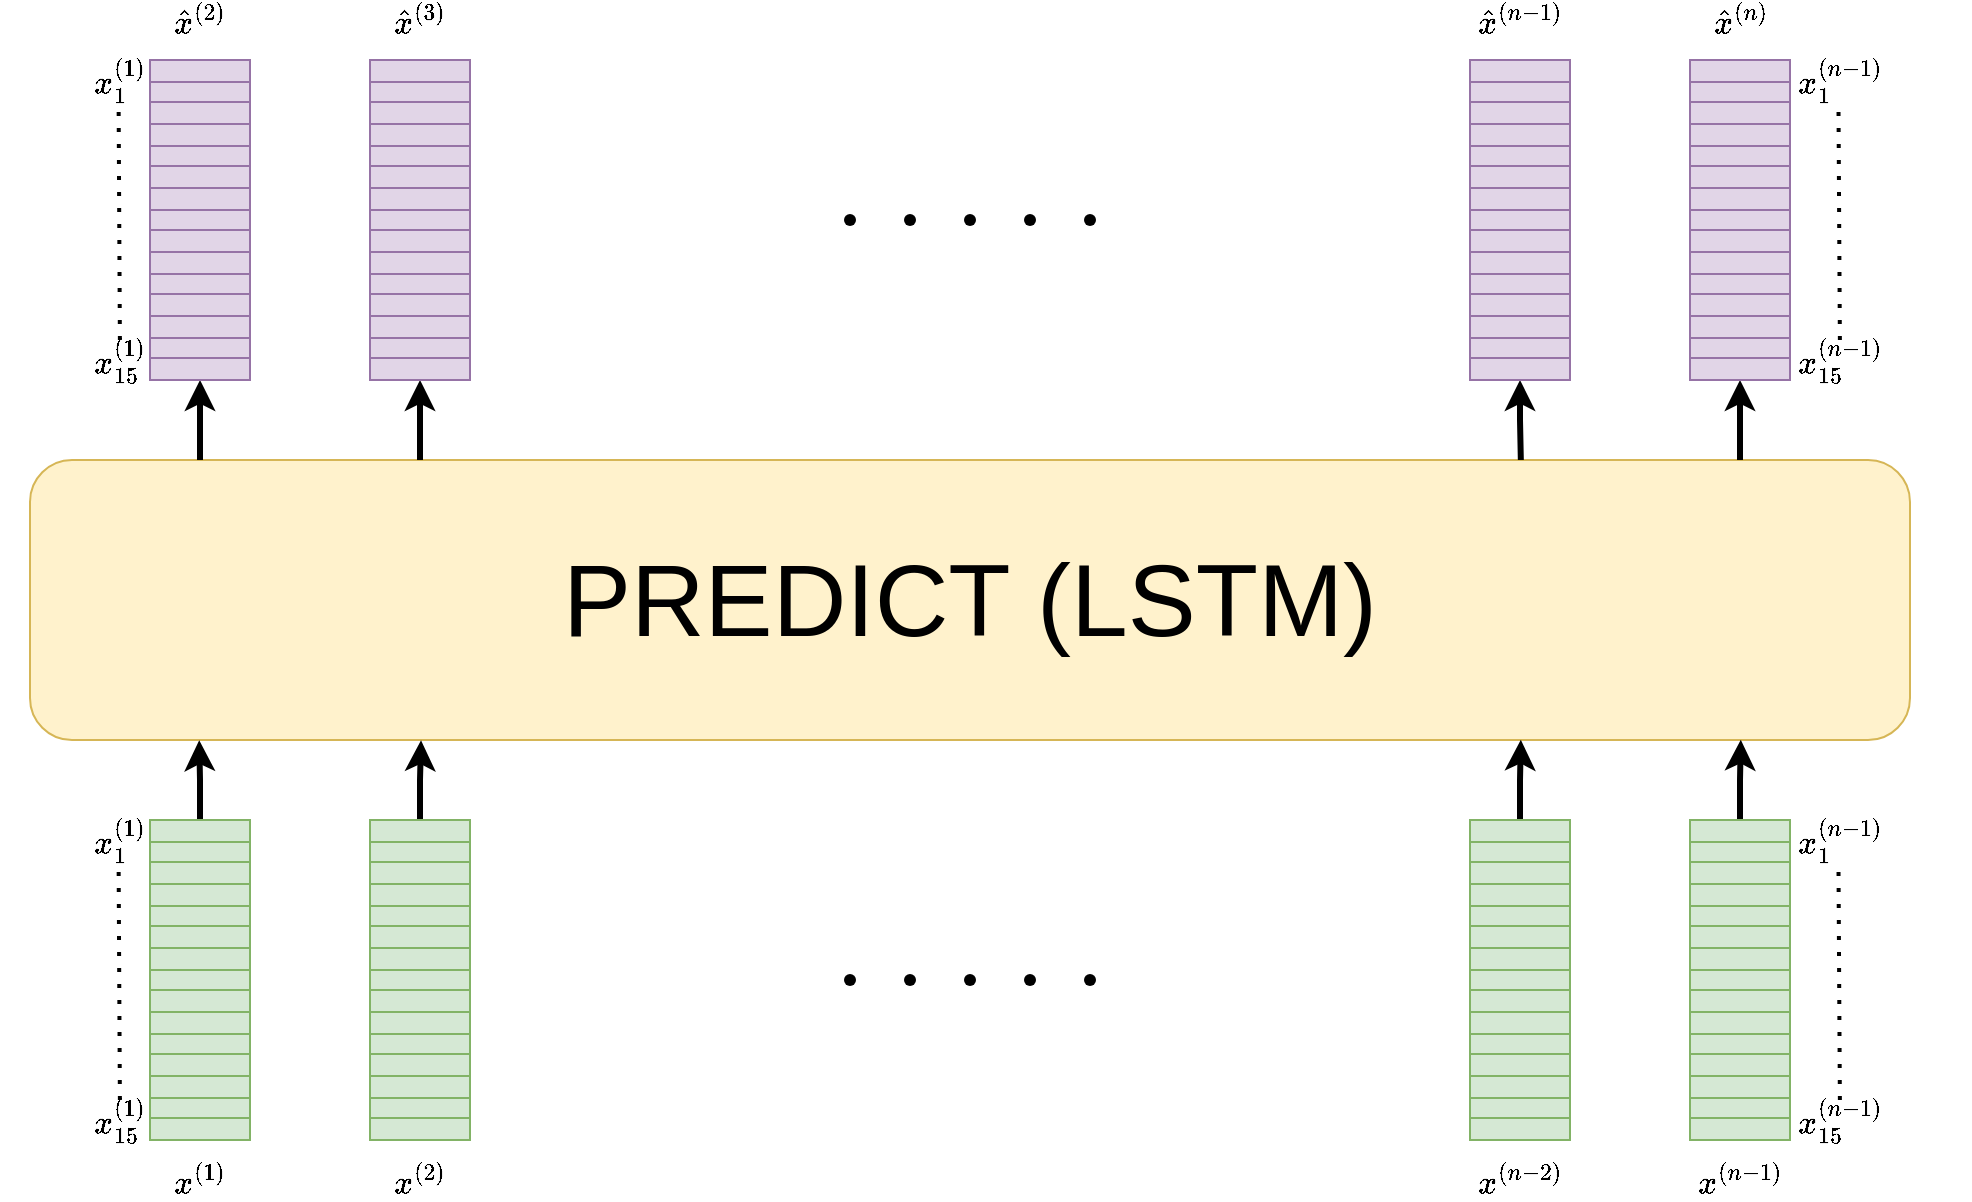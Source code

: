 <mxfile version="15.8.7" type="device"><diagram name="Page-1" id="edf60f1a-56cd-e834-aa8a-f176f3a09ee4"><mxGraphModel dx="1663" dy="1032" grid="1" gridSize="10" guides="1" tooltips="1" connect="1" arrows="1" fold="1" page="1" pageScale="1" pageWidth="1100" pageHeight="850" background="none" math="1" shadow="0"><root><mxCell id="0"/><mxCell id="1" parent="0"/><mxCell id="K9HZkrbn3-RnlMzPygAK-2" value="&lt;font style=&quot;font-size: 51px&quot;&gt;PREDICT (LSTM)&lt;/font&gt;" style="rounded=1;whiteSpace=wrap;html=1;fillColor=#fff2cc;strokeColor=#d6b656;" vertex="1" parent="1"><mxGeometry x="80" y="460" width="940" height="140" as="geometry"/></mxCell><mxCell id="K9HZkrbn3-RnlMzPygAK-243" style="edgeStyle=orthogonalEdgeStyle;rounded=0;orthogonalLoop=1;jettySize=auto;html=1;entryX=0.09;entryY=1.001;entryDx=0;entryDy=0;entryPerimeter=0;fontSize=14;strokeWidth=3;" edge="1" parent="1" source="K9HZkrbn3-RnlMzPygAK-112" target="K9HZkrbn3-RnlMzPygAK-2"><mxGeometry relative="1" as="geometry"/></mxCell><mxCell id="K9HZkrbn3-RnlMzPygAK-112" value="" style="shape=table;html=1;whiteSpace=wrap;startSize=0;container=1;collapsible=0;childLayout=tableLayout;rounded=1;shadow=0;fontSize=14;fillColor=#d5e8d4;strokeColor=#82b366;" vertex="1" parent="1"><mxGeometry x="140" y="640" width="50" height="160" as="geometry"/></mxCell><mxCell id="K9HZkrbn3-RnlMzPygAK-113" value="" style="shape=partialRectangle;html=1;whiteSpace=wrap;collapsible=0;dropTarget=0;pointerEvents=0;fillColor=none;top=0;left=0;bottom=0;right=0;points=[[0,0.5],[1,0.5]];portConstraint=eastwest;rounded=1;shadow=0;fontSize=14;" vertex="1" parent="K9HZkrbn3-RnlMzPygAK-112"><mxGeometry width="50" height="11" as="geometry"/></mxCell><mxCell id="K9HZkrbn3-RnlMzPygAK-114" value="" style="shape=partialRectangle;html=1;whiteSpace=wrap;connectable=0;fillColor=none;top=0;left=0;bottom=0;right=0;overflow=hidden;pointerEvents=1;rounded=1;shadow=0;fontSize=14;" vertex="1" parent="K9HZkrbn3-RnlMzPygAK-113"><mxGeometry width="50" height="11" as="geometry"><mxRectangle width="50" height="11" as="alternateBounds"/></mxGeometry></mxCell><mxCell id="K9HZkrbn3-RnlMzPygAK-117" value="" style="shape=partialRectangle;html=1;whiteSpace=wrap;collapsible=0;dropTarget=0;pointerEvents=0;fillColor=none;top=0;left=0;bottom=0;right=0;points=[[0,0.5],[1,0.5]];portConstraint=eastwest;rounded=1;shadow=0;fontSize=14;" vertex="1" parent="K9HZkrbn3-RnlMzPygAK-112"><mxGeometry y="11" width="50" height="10" as="geometry"/></mxCell><mxCell id="K9HZkrbn3-RnlMzPygAK-118" value="" style="shape=partialRectangle;html=1;whiteSpace=wrap;connectable=0;fillColor=none;top=0;left=0;bottom=0;right=0;overflow=hidden;pointerEvents=1;rounded=1;shadow=0;fontSize=14;" vertex="1" parent="K9HZkrbn3-RnlMzPygAK-117"><mxGeometry width="50" height="10" as="geometry"><mxRectangle width="50" height="10" as="alternateBounds"/></mxGeometry></mxCell><mxCell id="K9HZkrbn3-RnlMzPygAK-121" value="" style="shape=partialRectangle;html=1;whiteSpace=wrap;collapsible=0;dropTarget=0;pointerEvents=0;fillColor=none;top=0;left=0;bottom=0;right=0;points=[[0,0.5],[1,0.5]];portConstraint=eastwest;rounded=1;shadow=0;fontSize=14;" vertex="1" parent="K9HZkrbn3-RnlMzPygAK-112"><mxGeometry y="21" width="50" height="11" as="geometry"/></mxCell><mxCell id="K9HZkrbn3-RnlMzPygAK-122" value="" style="shape=partialRectangle;html=1;whiteSpace=wrap;connectable=0;fillColor=none;top=0;left=0;bottom=0;right=0;overflow=hidden;pointerEvents=1;rounded=1;shadow=0;fontSize=14;" vertex="1" parent="K9HZkrbn3-RnlMzPygAK-121"><mxGeometry width="50" height="11" as="geometry"><mxRectangle width="50" height="11" as="alternateBounds"/></mxGeometry></mxCell><mxCell id="K9HZkrbn3-RnlMzPygAK-125" style="shape=partialRectangle;html=1;whiteSpace=wrap;collapsible=0;dropTarget=0;pointerEvents=0;fillColor=none;top=0;left=0;bottom=0;right=0;points=[[0,0.5],[1,0.5]];portConstraint=eastwest;rounded=1;shadow=0;fontSize=14;" vertex="1" parent="K9HZkrbn3-RnlMzPygAK-112"><mxGeometry y="32" width="50" height="11" as="geometry"/></mxCell><mxCell id="K9HZkrbn3-RnlMzPygAK-126" style="shape=partialRectangle;html=1;whiteSpace=wrap;connectable=0;fillColor=none;top=0;left=0;bottom=0;right=0;overflow=hidden;pointerEvents=1;rounded=1;shadow=0;fontSize=14;" vertex="1" parent="K9HZkrbn3-RnlMzPygAK-125"><mxGeometry width="50" height="11" as="geometry"><mxRectangle width="50" height="11" as="alternateBounds"/></mxGeometry></mxCell><mxCell id="K9HZkrbn3-RnlMzPygAK-127" style="shape=partialRectangle;html=1;whiteSpace=wrap;collapsible=0;dropTarget=0;pointerEvents=0;fillColor=none;top=0;left=0;bottom=0;right=0;points=[[0,0.5],[1,0.5]];portConstraint=eastwest;rounded=1;shadow=0;fontSize=14;" vertex="1" parent="K9HZkrbn3-RnlMzPygAK-112"><mxGeometry y="43" width="50" height="10" as="geometry"/></mxCell><mxCell id="K9HZkrbn3-RnlMzPygAK-128" style="shape=partialRectangle;html=1;whiteSpace=wrap;connectable=0;fillColor=none;top=0;left=0;bottom=0;right=0;overflow=hidden;pointerEvents=1;rounded=1;shadow=0;fontSize=14;" vertex="1" parent="K9HZkrbn3-RnlMzPygAK-127"><mxGeometry width="50" height="10" as="geometry"><mxRectangle width="50" height="10" as="alternateBounds"/></mxGeometry></mxCell><mxCell id="K9HZkrbn3-RnlMzPygAK-129" style="shape=partialRectangle;html=1;whiteSpace=wrap;collapsible=0;dropTarget=0;pointerEvents=0;fillColor=none;top=0;left=0;bottom=0;right=0;points=[[0,0.5],[1,0.5]];portConstraint=eastwest;rounded=1;shadow=0;fontSize=14;" vertex="1" parent="K9HZkrbn3-RnlMzPygAK-112"><mxGeometry y="53" width="50" height="11" as="geometry"/></mxCell><mxCell id="K9HZkrbn3-RnlMzPygAK-130" style="shape=partialRectangle;html=1;whiteSpace=wrap;connectable=0;fillColor=none;top=0;left=0;bottom=0;right=0;overflow=hidden;pointerEvents=1;rounded=1;shadow=0;fontSize=14;" vertex="1" parent="K9HZkrbn3-RnlMzPygAK-129"><mxGeometry width="50" height="11" as="geometry"><mxRectangle width="50" height="11" as="alternateBounds"/></mxGeometry></mxCell><mxCell id="K9HZkrbn3-RnlMzPygAK-131" style="shape=partialRectangle;html=1;whiteSpace=wrap;collapsible=0;dropTarget=0;pointerEvents=0;fillColor=none;top=0;left=0;bottom=0;right=0;points=[[0,0.5],[1,0.5]];portConstraint=eastwest;rounded=1;shadow=0;fontSize=14;" vertex="1" parent="K9HZkrbn3-RnlMzPygAK-112"><mxGeometry y="64" width="50" height="11" as="geometry"/></mxCell><mxCell id="K9HZkrbn3-RnlMzPygAK-132" style="shape=partialRectangle;html=1;whiteSpace=wrap;connectable=0;fillColor=none;top=0;left=0;bottom=0;right=0;overflow=hidden;pointerEvents=1;rounded=1;shadow=0;fontSize=14;" vertex="1" parent="K9HZkrbn3-RnlMzPygAK-131"><mxGeometry width="50" height="11" as="geometry"><mxRectangle width="50" height="11" as="alternateBounds"/></mxGeometry></mxCell><mxCell id="K9HZkrbn3-RnlMzPygAK-133" style="shape=partialRectangle;html=1;whiteSpace=wrap;collapsible=0;dropTarget=0;pointerEvents=0;fillColor=none;top=0;left=0;bottom=0;right=0;points=[[0,0.5],[1,0.5]];portConstraint=eastwest;rounded=1;shadow=0;fontSize=14;" vertex="1" parent="K9HZkrbn3-RnlMzPygAK-112"><mxGeometry y="75" width="50" height="10" as="geometry"/></mxCell><mxCell id="K9HZkrbn3-RnlMzPygAK-134" style="shape=partialRectangle;html=1;whiteSpace=wrap;connectable=0;fillColor=none;top=0;left=0;bottom=0;right=0;overflow=hidden;pointerEvents=1;rounded=1;shadow=0;fontSize=14;" vertex="1" parent="K9HZkrbn3-RnlMzPygAK-133"><mxGeometry width="50" height="10" as="geometry"><mxRectangle width="50" height="10" as="alternateBounds"/></mxGeometry></mxCell><mxCell id="K9HZkrbn3-RnlMzPygAK-135" style="shape=partialRectangle;html=1;whiteSpace=wrap;collapsible=0;dropTarget=0;pointerEvents=0;fillColor=none;top=0;left=0;bottom=0;right=0;points=[[0,0.5],[1,0.5]];portConstraint=eastwest;rounded=1;shadow=0;fontSize=14;" vertex="1" parent="K9HZkrbn3-RnlMzPygAK-112"><mxGeometry y="85" width="50" height="11" as="geometry"/></mxCell><mxCell id="K9HZkrbn3-RnlMzPygAK-136" style="shape=partialRectangle;html=1;whiteSpace=wrap;connectable=0;fillColor=none;top=0;left=0;bottom=0;right=0;overflow=hidden;pointerEvents=1;rounded=1;shadow=0;fontSize=14;" vertex="1" parent="K9HZkrbn3-RnlMzPygAK-135"><mxGeometry width="50" height="11" as="geometry"><mxRectangle width="50" height="11" as="alternateBounds"/></mxGeometry></mxCell><mxCell id="K9HZkrbn3-RnlMzPygAK-137" style="shape=partialRectangle;html=1;whiteSpace=wrap;collapsible=0;dropTarget=0;pointerEvents=0;fillColor=none;top=0;left=0;bottom=0;right=0;points=[[0,0.5],[1,0.5]];portConstraint=eastwest;rounded=1;shadow=0;fontSize=14;" vertex="1" parent="K9HZkrbn3-RnlMzPygAK-112"><mxGeometry y="96" width="50" height="11" as="geometry"/></mxCell><mxCell id="K9HZkrbn3-RnlMzPygAK-138" style="shape=partialRectangle;html=1;whiteSpace=wrap;connectable=0;fillColor=none;top=0;left=0;bottom=0;right=0;overflow=hidden;pointerEvents=1;rounded=1;shadow=0;fontSize=14;" vertex="1" parent="K9HZkrbn3-RnlMzPygAK-137"><mxGeometry width="50" height="11" as="geometry"><mxRectangle width="50" height="11" as="alternateBounds"/></mxGeometry></mxCell><mxCell id="K9HZkrbn3-RnlMzPygAK-139" style="shape=partialRectangle;html=1;whiteSpace=wrap;collapsible=0;dropTarget=0;pointerEvents=0;fillColor=none;top=0;left=0;bottom=0;right=0;points=[[0,0.5],[1,0.5]];portConstraint=eastwest;rounded=1;shadow=0;fontSize=14;" vertex="1" parent="K9HZkrbn3-RnlMzPygAK-112"><mxGeometry y="107" width="50" height="10" as="geometry"/></mxCell><mxCell id="K9HZkrbn3-RnlMzPygAK-140" style="shape=partialRectangle;html=1;whiteSpace=wrap;connectable=0;fillColor=none;top=0;left=0;bottom=0;right=0;overflow=hidden;pointerEvents=1;rounded=1;shadow=0;fontSize=14;" vertex="1" parent="K9HZkrbn3-RnlMzPygAK-139"><mxGeometry width="50" height="10" as="geometry"><mxRectangle width="50" height="10" as="alternateBounds"/></mxGeometry></mxCell><mxCell id="K9HZkrbn3-RnlMzPygAK-141" style="shape=partialRectangle;html=1;whiteSpace=wrap;collapsible=0;dropTarget=0;pointerEvents=0;fillColor=none;top=0;left=0;bottom=0;right=0;points=[[0,0.5],[1,0.5]];portConstraint=eastwest;rounded=1;shadow=0;fontSize=14;" vertex="1" parent="K9HZkrbn3-RnlMzPygAK-112"><mxGeometry y="117" width="50" height="11" as="geometry"/></mxCell><mxCell id="K9HZkrbn3-RnlMzPygAK-142" style="shape=partialRectangle;html=1;whiteSpace=wrap;connectable=0;fillColor=none;top=0;left=0;bottom=0;right=0;overflow=hidden;pointerEvents=1;rounded=1;shadow=0;fontSize=14;" vertex="1" parent="K9HZkrbn3-RnlMzPygAK-141"><mxGeometry width="50" height="11" as="geometry"><mxRectangle width="50" height="11" as="alternateBounds"/></mxGeometry></mxCell><mxCell id="K9HZkrbn3-RnlMzPygAK-143" style="shape=partialRectangle;html=1;whiteSpace=wrap;collapsible=0;dropTarget=0;pointerEvents=0;fillColor=none;top=0;left=0;bottom=0;right=0;points=[[0,0.5],[1,0.5]];portConstraint=eastwest;rounded=1;shadow=0;fontSize=14;" vertex="1" parent="K9HZkrbn3-RnlMzPygAK-112"><mxGeometry y="128" width="50" height="11" as="geometry"/></mxCell><mxCell id="K9HZkrbn3-RnlMzPygAK-144" style="shape=partialRectangle;html=1;whiteSpace=wrap;connectable=0;fillColor=none;top=0;left=0;bottom=0;right=0;overflow=hidden;pointerEvents=1;rounded=1;shadow=0;fontSize=14;" vertex="1" parent="K9HZkrbn3-RnlMzPygAK-143"><mxGeometry width="50" height="11" as="geometry"><mxRectangle width="50" height="11" as="alternateBounds"/></mxGeometry></mxCell><mxCell id="K9HZkrbn3-RnlMzPygAK-145" style="shape=partialRectangle;html=1;whiteSpace=wrap;collapsible=0;dropTarget=0;pointerEvents=0;fillColor=none;top=0;left=0;bottom=0;right=0;points=[[0,0.5],[1,0.5]];portConstraint=eastwest;rounded=1;shadow=0;fontSize=14;" vertex="1" parent="K9HZkrbn3-RnlMzPygAK-112"><mxGeometry y="139" width="50" height="10" as="geometry"/></mxCell><mxCell id="K9HZkrbn3-RnlMzPygAK-146" style="shape=partialRectangle;html=1;whiteSpace=wrap;connectable=0;fillColor=none;top=0;left=0;bottom=0;right=0;overflow=hidden;pointerEvents=1;rounded=1;shadow=0;fontSize=14;" vertex="1" parent="K9HZkrbn3-RnlMzPygAK-145"><mxGeometry width="50" height="10" as="geometry"><mxRectangle width="50" height="10" as="alternateBounds"/></mxGeometry></mxCell><mxCell id="K9HZkrbn3-RnlMzPygAK-147" style="shape=partialRectangle;html=1;whiteSpace=wrap;collapsible=0;dropTarget=0;pointerEvents=0;fillColor=none;top=0;left=0;bottom=0;right=0;points=[[0,0.5],[1,0.5]];portConstraint=eastwest;rounded=1;shadow=0;fontSize=14;" vertex="1" parent="K9HZkrbn3-RnlMzPygAK-112"><mxGeometry y="149" width="50" height="11" as="geometry"/></mxCell><mxCell id="K9HZkrbn3-RnlMzPygAK-148" style="shape=partialRectangle;html=1;whiteSpace=wrap;connectable=0;fillColor=none;top=0;left=0;bottom=0;right=0;overflow=hidden;pointerEvents=1;rounded=1;shadow=0;fontSize=14;" vertex="1" parent="K9HZkrbn3-RnlMzPygAK-147"><mxGeometry width="50" height="11" as="geometry"><mxRectangle width="50" height="11" as="alternateBounds"/></mxGeometry></mxCell><mxCell id="K9HZkrbn3-RnlMzPygAK-244" style="edgeStyle=orthogonalEdgeStyle;rounded=0;orthogonalLoop=1;jettySize=auto;html=1;entryX=0.208;entryY=1.001;entryDx=0;entryDy=0;entryPerimeter=0;fontSize=14;strokeWidth=3;" edge="1" parent="1" source="K9HZkrbn3-RnlMzPygAK-150" target="K9HZkrbn3-RnlMzPygAK-2"><mxGeometry relative="1" as="geometry"/></mxCell><mxCell id="K9HZkrbn3-RnlMzPygAK-150" value="" style="shape=table;html=1;whiteSpace=wrap;startSize=0;container=1;collapsible=0;childLayout=tableLayout;rounded=1;shadow=0;fontSize=14;fillColor=#d5e8d4;strokeColor=#82b366;" vertex="1" parent="1"><mxGeometry x="250" y="640" width="50" height="160" as="geometry"/></mxCell><mxCell id="K9HZkrbn3-RnlMzPygAK-151" value="" style="shape=partialRectangle;html=1;whiteSpace=wrap;collapsible=0;dropTarget=0;pointerEvents=0;fillColor=none;top=0;left=0;bottom=0;right=0;points=[[0,0.5],[1,0.5]];portConstraint=eastwest;rounded=1;shadow=0;fontSize=14;" vertex="1" parent="K9HZkrbn3-RnlMzPygAK-150"><mxGeometry width="50" height="11" as="geometry"/></mxCell><mxCell id="K9HZkrbn3-RnlMzPygAK-152" value="" style="shape=partialRectangle;html=1;whiteSpace=wrap;connectable=0;fillColor=none;top=0;left=0;bottom=0;right=0;overflow=hidden;pointerEvents=1;rounded=1;shadow=0;fontSize=14;" vertex="1" parent="K9HZkrbn3-RnlMzPygAK-151"><mxGeometry width="50" height="11" as="geometry"><mxRectangle width="50" height="11" as="alternateBounds"/></mxGeometry></mxCell><mxCell id="K9HZkrbn3-RnlMzPygAK-153" value="" style="shape=partialRectangle;html=1;whiteSpace=wrap;collapsible=0;dropTarget=0;pointerEvents=0;fillColor=none;top=0;left=0;bottom=0;right=0;points=[[0,0.5],[1,0.5]];portConstraint=eastwest;rounded=1;shadow=0;fontSize=14;" vertex="1" parent="K9HZkrbn3-RnlMzPygAK-150"><mxGeometry y="11" width="50" height="10" as="geometry"/></mxCell><mxCell id="K9HZkrbn3-RnlMzPygAK-154" value="" style="shape=partialRectangle;html=1;whiteSpace=wrap;connectable=0;fillColor=none;top=0;left=0;bottom=0;right=0;overflow=hidden;pointerEvents=1;rounded=1;shadow=0;fontSize=14;" vertex="1" parent="K9HZkrbn3-RnlMzPygAK-153"><mxGeometry width="50" height="10" as="geometry"><mxRectangle width="50" height="10" as="alternateBounds"/></mxGeometry></mxCell><mxCell id="K9HZkrbn3-RnlMzPygAK-155" value="" style="shape=partialRectangle;html=1;whiteSpace=wrap;collapsible=0;dropTarget=0;pointerEvents=0;fillColor=none;top=0;left=0;bottom=0;right=0;points=[[0,0.5],[1,0.5]];portConstraint=eastwest;rounded=1;shadow=0;fontSize=14;" vertex="1" parent="K9HZkrbn3-RnlMzPygAK-150"><mxGeometry y="21" width="50" height="11" as="geometry"/></mxCell><mxCell id="K9HZkrbn3-RnlMzPygAK-156" value="" style="shape=partialRectangle;html=1;whiteSpace=wrap;connectable=0;fillColor=none;top=0;left=0;bottom=0;right=0;overflow=hidden;pointerEvents=1;rounded=1;shadow=0;fontSize=14;" vertex="1" parent="K9HZkrbn3-RnlMzPygAK-155"><mxGeometry width="50" height="11" as="geometry"><mxRectangle width="50" height="11" as="alternateBounds"/></mxGeometry></mxCell><mxCell id="K9HZkrbn3-RnlMzPygAK-157" style="shape=partialRectangle;html=1;whiteSpace=wrap;collapsible=0;dropTarget=0;pointerEvents=0;fillColor=none;top=0;left=0;bottom=0;right=0;points=[[0,0.5],[1,0.5]];portConstraint=eastwest;rounded=1;shadow=0;fontSize=14;" vertex="1" parent="K9HZkrbn3-RnlMzPygAK-150"><mxGeometry y="32" width="50" height="11" as="geometry"/></mxCell><mxCell id="K9HZkrbn3-RnlMzPygAK-158" style="shape=partialRectangle;html=1;whiteSpace=wrap;connectable=0;fillColor=none;top=0;left=0;bottom=0;right=0;overflow=hidden;pointerEvents=1;rounded=1;shadow=0;fontSize=14;" vertex="1" parent="K9HZkrbn3-RnlMzPygAK-157"><mxGeometry width="50" height="11" as="geometry"><mxRectangle width="50" height="11" as="alternateBounds"/></mxGeometry></mxCell><mxCell id="K9HZkrbn3-RnlMzPygAK-159" style="shape=partialRectangle;html=1;whiteSpace=wrap;collapsible=0;dropTarget=0;pointerEvents=0;fillColor=none;top=0;left=0;bottom=0;right=0;points=[[0,0.5],[1,0.5]];portConstraint=eastwest;rounded=1;shadow=0;fontSize=14;" vertex="1" parent="K9HZkrbn3-RnlMzPygAK-150"><mxGeometry y="43" width="50" height="10" as="geometry"/></mxCell><mxCell id="K9HZkrbn3-RnlMzPygAK-160" style="shape=partialRectangle;html=1;whiteSpace=wrap;connectable=0;fillColor=none;top=0;left=0;bottom=0;right=0;overflow=hidden;pointerEvents=1;rounded=1;shadow=0;fontSize=14;" vertex="1" parent="K9HZkrbn3-RnlMzPygAK-159"><mxGeometry width="50" height="10" as="geometry"><mxRectangle width="50" height="10" as="alternateBounds"/></mxGeometry></mxCell><mxCell id="K9HZkrbn3-RnlMzPygAK-161" style="shape=partialRectangle;html=1;whiteSpace=wrap;collapsible=0;dropTarget=0;pointerEvents=0;fillColor=none;top=0;left=0;bottom=0;right=0;points=[[0,0.5],[1,0.5]];portConstraint=eastwest;rounded=1;shadow=0;fontSize=14;" vertex="1" parent="K9HZkrbn3-RnlMzPygAK-150"><mxGeometry y="53" width="50" height="11" as="geometry"/></mxCell><mxCell id="K9HZkrbn3-RnlMzPygAK-162" style="shape=partialRectangle;html=1;whiteSpace=wrap;connectable=0;fillColor=none;top=0;left=0;bottom=0;right=0;overflow=hidden;pointerEvents=1;rounded=1;shadow=0;fontSize=14;" vertex="1" parent="K9HZkrbn3-RnlMzPygAK-161"><mxGeometry width="50" height="11" as="geometry"><mxRectangle width="50" height="11" as="alternateBounds"/></mxGeometry></mxCell><mxCell id="K9HZkrbn3-RnlMzPygAK-163" style="shape=partialRectangle;html=1;whiteSpace=wrap;collapsible=0;dropTarget=0;pointerEvents=0;fillColor=none;top=0;left=0;bottom=0;right=0;points=[[0,0.5],[1,0.5]];portConstraint=eastwest;rounded=1;shadow=0;fontSize=14;" vertex="1" parent="K9HZkrbn3-RnlMzPygAK-150"><mxGeometry y="64" width="50" height="11" as="geometry"/></mxCell><mxCell id="K9HZkrbn3-RnlMzPygAK-164" style="shape=partialRectangle;html=1;whiteSpace=wrap;connectable=0;fillColor=none;top=0;left=0;bottom=0;right=0;overflow=hidden;pointerEvents=1;rounded=1;shadow=0;fontSize=14;" vertex="1" parent="K9HZkrbn3-RnlMzPygAK-163"><mxGeometry width="50" height="11" as="geometry"><mxRectangle width="50" height="11" as="alternateBounds"/></mxGeometry></mxCell><mxCell id="K9HZkrbn3-RnlMzPygAK-165" style="shape=partialRectangle;html=1;whiteSpace=wrap;collapsible=0;dropTarget=0;pointerEvents=0;fillColor=none;top=0;left=0;bottom=0;right=0;points=[[0,0.5],[1,0.5]];portConstraint=eastwest;rounded=1;shadow=0;fontSize=14;" vertex="1" parent="K9HZkrbn3-RnlMzPygAK-150"><mxGeometry y="75" width="50" height="10" as="geometry"/></mxCell><mxCell id="K9HZkrbn3-RnlMzPygAK-166" style="shape=partialRectangle;html=1;whiteSpace=wrap;connectable=0;fillColor=none;top=0;left=0;bottom=0;right=0;overflow=hidden;pointerEvents=1;rounded=1;shadow=0;fontSize=14;" vertex="1" parent="K9HZkrbn3-RnlMzPygAK-165"><mxGeometry width="50" height="10" as="geometry"><mxRectangle width="50" height="10" as="alternateBounds"/></mxGeometry></mxCell><mxCell id="K9HZkrbn3-RnlMzPygAK-167" style="shape=partialRectangle;html=1;whiteSpace=wrap;collapsible=0;dropTarget=0;pointerEvents=0;fillColor=none;top=0;left=0;bottom=0;right=0;points=[[0,0.5],[1,0.5]];portConstraint=eastwest;rounded=1;shadow=0;fontSize=14;" vertex="1" parent="K9HZkrbn3-RnlMzPygAK-150"><mxGeometry y="85" width="50" height="11" as="geometry"/></mxCell><mxCell id="K9HZkrbn3-RnlMzPygAK-168" style="shape=partialRectangle;html=1;whiteSpace=wrap;connectable=0;fillColor=none;top=0;left=0;bottom=0;right=0;overflow=hidden;pointerEvents=1;rounded=1;shadow=0;fontSize=14;" vertex="1" parent="K9HZkrbn3-RnlMzPygAK-167"><mxGeometry width="50" height="11" as="geometry"><mxRectangle width="50" height="11" as="alternateBounds"/></mxGeometry></mxCell><mxCell id="K9HZkrbn3-RnlMzPygAK-169" style="shape=partialRectangle;html=1;whiteSpace=wrap;collapsible=0;dropTarget=0;pointerEvents=0;fillColor=none;top=0;left=0;bottom=0;right=0;points=[[0,0.5],[1,0.5]];portConstraint=eastwest;rounded=1;shadow=0;fontSize=14;" vertex="1" parent="K9HZkrbn3-RnlMzPygAK-150"><mxGeometry y="96" width="50" height="11" as="geometry"/></mxCell><mxCell id="K9HZkrbn3-RnlMzPygAK-170" style="shape=partialRectangle;html=1;whiteSpace=wrap;connectable=0;fillColor=none;top=0;left=0;bottom=0;right=0;overflow=hidden;pointerEvents=1;rounded=1;shadow=0;fontSize=14;" vertex="1" parent="K9HZkrbn3-RnlMzPygAK-169"><mxGeometry width="50" height="11" as="geometry"><mxRectangle width="50" height="11" as="alternateBounds"/></mxGeometry></mxCell><mxCell id="K9HZkrbn3-RnlMzPygAK-171" style="shape=partialRectangle;html=1;whiteSpace=wrap;collapsible=0;dropTarget=0;pointerEvents=0;fillColor=none;top=0;left=0;bottom=0;right=0;points=[[0,0.5],[1,0.5]];portConstraint=eastwest;rounded=1;shadow=0;fontSize=14;" vertex="1" parent="K9HZkrbn3-RnlMzPygAK-150"><mxGeometry y="107" width="50" height="10" as="geometry"/></mxCell><mxCell id="K9HZkrbn3-RnlMzPygAK-172" style="shape=partialRectangle;html=1;whiteSpace=wrap;connectable=0;fillColor=none;top=0;left=0;bottom=0;right=0;overflow=hidden;pointerEvents=1;rounded=1;shadow=0;fontSize=14;" vertex="1" parent="K9HZkrbn3-RnlMzPygAK-171"><mxGeometry width="50" height="10" as="geometry"><mxRectangle width="50" height="10" as="alternateBounds"/></mxGeometry></mxCell><mxCell id="K9HZkrbn3-RnlMzPygAK-173" style="shape=partialRectangle;html=1;whiteSpace=wrap;collapsible=0;dropTarget=0;pointerEvents=0;fillColor=none;top=0;left=0;bottom=0;right=0;points=[[0,0.5],[1,0.5]];portConstraint=eastwest;rounded=1;shadow=0;fontSize=14;" vertex="1" parent="K9HZkrbn3-RnlMzPygAK-150"><mxGeometry y="117" width="50" height="11" as="geometry"/></mxCell><mxCell id="K9HZkrbn3-RnlMzPygAK-174" style="shape=partialRectangle;html=1;whiteSpace=wrap;connectable=0;fillColor=none;top=0;left=0;bottom=0;right=0;overflow=hidden;pointerEvents=1;rounded=1;shadow=0;fontSize=14;" vertex="1" parent="K9HZkrbn3-RnlMzPygAK-173"><mxGeometry width="50" height="11" as="geometry"><mxRectangle width="50" height="11" as="alternateBounds"/></mxGeometry></mxCell><mxCell id="K9HZkrbn3-RnlMzPygAK-175" style="shape=partialRectangle;html=1;whiteSpace=wrap;collapsible=0;dropTarget=0;pointerEvents=0;fillColor=none;top=0;left=0;bottom=0;right=0;points=[[0,0.5],[1,0.5]];portConstraint=eastwest;rounded=1;shadow=0;fontSize=14;" vertex="1" parent="K9HZkrbn3-RnlMzPygAK-150"><mxGeometry y="128" width="50" height="11" as="geometry"/></mxCell><mxCell id="K9HZkrbn3-RnlMzPygAK-176" style="shape=partialRectangle;html=1;whiteSpace=wrap;connectable=0;fillColor=none;top=0;left=0;bottom=0;right=0;overflow=hidden;pointerEvents=1;rounded=1;shadow=0;fontSize=14;" vertex="1" parent="K9HZkrbn3-RnlMzPygAK-175"><mxGeometry width="50" height="11" as="geometry"><mxRectangle width="50" height="11" as="alternateBounds"/></mxGeometry></mxCell><mxCell id="K9HZkrbn3-RnlMzPygAK-177" style="shape=partialRectangle;html=1;whiteSpace=wrap;collapsible=0;dropTarget=0;pointerEvents=0;fillColor=none;top=0;left=0;bottom=0;right=0;points=[[0,0.5],[1,0.5]];portConstraint=eastwest;rounded=1;shadow=0;fontSize=14;" vertex="1" parent="K9HZkrbn3-RnlMzPygAK-150"><mxGeometry y="139" width="50" height="10" as="geometry"/></mxCell><mxCell id="K9HZkrbn3-RnlMzPygAK-178" style="shape=partialRectangle;html=1;whiteSpace=wrap;connectable=0;fillColor=none;top=0;left=0;bottom=0;right=0;overflow=hidden;pointerEvents=1;rounded=1;shadow=0;fontSize=14;" vertex="1" parent="K9HZkrbn3-RnlMzPygAK-177"><mxGeometry width="50" height="10" as="geometry"><mxRectangle width="50" height="10" as="alternateBounds"/></mxGeometry></mxCell><mxCell id="K9HZkrbn3-RnlMzPygAK-179" style="shape=partialRectangle;html=1;whiteSpace=wrap;collapsible=0;dropTarget=0;pointerEvents=0;fillColor=none;top=0;left=0;bottom=0;right=0;points=[[0,0.5],[1,0.5]];portConstraint=eastwest;rounded=1;shadow=0;fontSize=14;" vertex="1" parent="K9HZkrbn3-RnlMzPygAK-150"><mxGeometry y="149" width="50" height="11" as="geometry"/></mxCell><mxCell id="K9HZkrbn3-RnlMzPygAK-180" style="shape=partialRectangle;html=1;whiteSpace=wrap;connectable=0;fillColor=none;top=0;left=0;bottom=0;right=0;overflow=hidden;pointerEvents=1;rounded=1;shadow=0;fontSize=14;" vertex="1" parent="K9HZkrbn3-RnlMzPygAK-179"><mxGeometry width="50" height="11" as="geometry"><mxRectangle width="50" height="11" as="alternateBounds"/></mxGeometry></mxCell><mxCell id="K9HZkrbn3-RnlMzPygAK-245" style="edgeStyle=orthogonalEdgeStyle;rounded=0;orthogonalLoop=1;jettySize=auto;html=1;entryX=0.793;entryY=0.999;entryDx=0;entryDy=0;entryPerimeter=0;fontSize=14;strokeWidth=3;" edge="1" parent="1" source="K9HZkrbn3-RnlMzPygAK-181" target="K9HZkrbn3-RnlMzPygAK-2"><mxGeometry relative="1" as="geometry"/></mxCell><mxCell id="K9HZkrbn3-RnlMzPygAK-181" value="" style="shape=table;html=1;whiteSpace=wrap;startSize=0;container=1;collapsible=0;childLayout=tableLayout;rounded=1;shadow=0;fontSize=14;fillColor=#d5e8d4;strokeColor=#82b366;" vertex="1" parent="1"><mxGeometry x="800" y="640" width="50" height="160" as="geometry"/></mxCell><mxCell id="K9HZkrbn3-RnlMzPygAK-182" value="" style="shape=partialRectangle;html=1;whiteSpace=wrap;collapsible=0;dropTarget=0;pointerEvents=0;fillColor=none;top=0;left=0;bottom=0;right=0;points=[[0,0.5],[1,0.5]];portConstraint=eastwest;rounded=1;shadow=0;fontSize=14;" vertex="1" parent="K9HZkrbn3-RnlMzPygAK-181"><mxGeometry width="50" height="11" as="geometry"/></mxCell><mxCell id="K9HZkrbn3-RnlMzPygAK-183" value="" style="shape=partialRectangle;html=1;whiteSpace=wrap;connectable=0;fillColor=none;top=0;left=0;bottom=0;right=0;overflow=hidden;pointerEvents=1;rounded=1;shadow=0;fontSize=14;" vertex="1" parent="K9HZkrbn3-RnlMzPygAK-182"><mxGeometry width="50" height="11" as="geometry"><mxRectangle width="50" height="11" as="alternateBounds"/></mxGeometry></mxCell><mxCell id="K9HZkrbn3-RnlMzPygAK-184" value="" style="shape=partialRectangle;html=1;whiteSpace=wrap;collapsible=0;dropTarget=0;pointerEvents=0;fillColor=none;top=0;left=0;bottom=0;right=0;points=[[0,0.5],[1,0.5]];portConstraint=eastwest;rounded=1;shadow=0;fontSize=14;" vertex="1" parent="K9HZkrbn3-RnlMzPygAK-181"><mxGeometry y="11" width="50" height="10" as="geometry"/></mxCell><mxCell id="K9HZkrbn3-RnlMzPygAK-185" value="" style="shape=partialRectangle;html=1;whiteSpace=wrap;connectable=0;fillColor=none;top=0;left=0;bottom=0;right=0;overflow=hidden;pointerEvents=1;rounded=1;shadow=0;fontSize=14;" vertex="1" parent="K9HZkrbn3-RnlMzPygAK-184"><mxGeometry width="50" height="10" as="geometry"><mxRectangle width="50" height="10" as="alternateBounds"/></mxGeometry></mxCell><mxCell id="K9HZkrbn3-RnlMzPygAK-186" value="" style="shape=partialRectangle;html=1;whiteSpace=wrap;collapsible=0;dropTarget=0;pointerEvents=0;fillColor=none;top=0;left=0;bottom=0;right=0;points=[[0,0.5],[1,0.5]];portConstraint=eastwest;rounded=1;shadow=0;fontSize=14;" vertex="1" parent="K9HZkrbn3-RnlMzPygAK-181"><mxGeometry y="21" width="50" height="11" as="geometry"/></mxCell><mxCell id="K9HZkrbn3-RnlMzPygAK-187" value="" style="shape=partialRectangle;html=1;whiteSpace=wrap;connectable=0;fillColor=none;top=0;left=0;bottom=0;right=0;overflow=hidden;pointerEvents=1;rounded=1;shadow=0;fontSize=14;" vertex="1" parent="K9HZkrbn3-RnlMzPygAK-186"><mxGeometry width="50" height="11" as="geometry"><mxRectangle width="50" height="11" as="alternateBounds"/></mxGeometry></mxCell><mxCell id="K9HZkrbn3-RnlMzPygAK-188" style="shape=partialRectangle;html=1;whiteSpace=wrap;collapsible=0;dropTarget=0;pointerEvents=0;fillColor=none;top=0;left=0;bottom=0;right=0;points=[[0,0.5],[1,0.5]];portConstraint=eastwest;rounded=1;shadow=0;fontSize=14;" vertex="1" parent="K9HZkrbn3-RnlMzPygAK-181"><mxGeometry y="32" width="50" height="11" as="geometry"/></mxCell><mxCell id="K9HZkrbn3-RnlMzPygAK-189" style="shape=partialRectangle;html=1;whiteSpace=wrap;connectable=0;fillColor=none;top=0;left=0;bottom=0;right=0;overflow=hidden;pointerEvents=1;rounded=1;shadow=0;fontSize=14;" vertex="1" parent="K9HZkrbn3-RnlMzPygAK-188"><mxGeometry width="50" height="11" as="geometry"><mxRectangle width="50" height="11" as="alternateBounds"/></mxGeometry></mxCell><mxCell id="K9HZkrbn3-RnlMzPygAK-190" style="shape=partialRectangle;html=1;whiteSpace=wrap;collapsible=0;dropTarget=0;pointerEvents=0;fillColor=none;top=0;left=0;bottom=0;right=0;points=[[0,0.5],[1,0.5]];portConstraint=eastwest;rounded=1;shadow=0;fontSize=14;" vertex="1" parent="K9HZkrbn3-RnlMzPygAK-181"><mxGeometry y="43" width="50" height="10" as="geometry"/></mxCell><mxCell id="K9HZkrbn3-RnlMzPygAK-191" style="shape=partialRectangle;html=1;whiteSpace=wrap;connectable=0;fillColor=none;top=0;left=0;bottom=0;right=0;overflow=hidden;pointerEvents=1;rounded=1;shadow=0;fontSize=14;" vertex="1" parent="K9HZkrbn3-RnlMzPygAK-190"><mxGeometry width="50" height="10" as="geometry"><mxRectangle width="50" height="10" as="alternateBounds"/></mxGeometry></mxCell><mxCell id="K9HZkrbn3-RnlMzPygAK-192" style="shape=partialRectangle;html=1;whiteSpace=wrap;collapsible=0;dropTarget=0;pointerEvents=0;fillColor=none;top=0;left=0;bottom=0;right=0;points=[[0,0.5],[1,0.5]];portConstraint=eastwest;rounded=1;shadow=0;fontSize=14;" vertex="1" parent="K9HZkrbn3-RnlMzPygAK-181"><mxGeometry y="53" width="50" height="11" as="geometry"/></mxCell><mxCell id="K9HZkrbn3-RnlMzPygAK-193" style="shape=partialRectangle;html=1;whiteSpace=wrap;connectable=0;fillColor=none;top=0;left=0;bottom=0;right=0;overflow=hidden;pointerEvents=1;rounded=1;shadow=0;fontSize=14;" vertex="1" parent="K9HZkrbn3-RnlMzPygAK-192"><mxGeometry width="50" height="11" as="geometry"><mxRectangle width="50" height="11" as="alternateBounds"/></mxGeometry></mxCell><mxCell id="K9HZkrbn3-RnlMzPygAK-194" style="shape=partialRectangle;html=1;whiteSpace=wrap;collapsible=0;dropTarget=0;pointerEvents=0;fillColor=none;top=0;left=0;bottom=0;right=0;points=[[0,0.5],[1,0.5]];portConstraint=eastwest;rounded=1;shadow=0;fontSize=14;" vertex="1" parent="K9HZkrbn3-RnlMzPygAK-181"><mxGeometry y="64" width="50" height="11" as="geometry"/></mxCell><mxCell id="K9HZkrbn3-RnlMzPygAK-195" style="shape=partialRectangle;html=1;whiteSpace=wrap;connectable=0;fillColor=none;top=0;left=0;bottom=0;right=0;overflow=hidden;pointerEvents=1;rounded=1;shadow=0;fontSize=14;" vertex="1" parent="K9HZkrbn3-RnlMzPygAK-194"><mxGeometry width="50" height="11" as="geometry"><mxRectangle width="50" height="11" as="alternateBounds"/></mxGeometry></mxCell><mxCell id="K9HZkrbn3-RnlMzPygAK-196" style="shape=partialRectangle;html=1;whiteSpace=wrap;collapsible=0;dropTarget=0;pointerEvents=0;fillColor=none;top=0;left=0;bottom=0;right=0;points=[[0,0.5],[1,0.5]];portConstraint=eastwest;rounded=1;shadow=0;fontSize=14;" vertex="1" parent="K9HZkrbn3-RnlMzPygAK-181"><mxGeometry y="75" width="50" height="10" as="geometry"/></mxCell><mxCell id="K9HZkrbn3-RnlMzPygAK-197" style="shape=partialRectangle;html=1;whiteSpace=wrap;connectable=0;fillColor=none;top=0;left=0;bottom=0;right=0;overflow=hidden;pointerEvents=1;rounded=1;shadow=0;fontSize=14;" vertex="1" parent="K9HZkrbn3-RnlMzPygAK-196"><mxGeometry width="50" height="10" as="geometry"><mxRectangle width="50" height="10" as="alternateBounds"/></mxGeometry></mxCell><mxCell id="K9HZkrbn3-RnlMzPygAK-198" style="shape=partialRectangle;html=1;whiteSpace=wrap;collapsible=0;dropTarget=0;pointerEvents=0;fillColor=none;top=0;left=0;bottom=0;right=0;points=[[0,0.5],[1,0.5]];portConstraint=eastwest;rounded=1;shadow=0;fontSize=14;" vertex="1" parent="K9HZkrbn3-RnlMzPygAK-181"><mxGeometry y="85" width="50" height="11" as="geometry"/></mxCell><mxCell id="K9HZkrbn3-RnlMzPygAK-199" style="shape=partialRectangle;html=1;whiteSpace=wrap;connectable=0;fillColor=none;top=0;left=0;bottom=0;right=0;overflow=hidden;pointerEvents=1;rounded=1;shadow=0;fontSize=14;" vertex="1" parent="K9HZkrbn3-RnlMzPygAK-198"><mxGeometry width="50" height="11" as="geometry"><mxRectangle width="50" height="11" as="alternateBounds"/></mxGeometry></mxCell><mxCell id="K9HZkrbn3-RnlMzPygAK-200" style="shape=partialRectangle;html=1;whiteSpace=wrap;collapsible=0;dropTarget=0;pointerEvents=0;fillColor=none;top=0;left=0;bottom=0;right=0;points=[[0,0.5],[1,0.5]];portConstraint=eastwest;rounded=1;shadow=0;fontSize=14;" vertex="1" parent="K9HZkrbn3-RnlMzPygAK-181"><mxGeometry y="96" width="50" height="11" as="geometry"/></mxCell><mxCell id="K9HZkrbn3-RnlMzPygAK-201" style="shape=partialRectangle;html=1;whiteSpace=wrap;connectable=0;fillColor=none;top=0;left=0;bottom=0;right=0;overflow=hidden;pointerEvents=1;rounded=1;shadow=0;fontSize=14;" vertex="1" parent="K9HZkrbn3-RnlMzPygAK-200"><mxGeometry width="50" height="11" as="geometry"><mxRectangle width="50" height="11" as="alternateBounds"/></mxGeometry></mxCell><mxCell id="K9HZkrbn3-RnlMzPygAK-202" style="shape=partialRectangle;html=1;whiteSpace=wrap;collapsible=0;dropTarget=0;pointerEvents=0;fillColor=none;top=0;left=0;bottom=0;right=0;points=[[0,0.5],[1,0.5]];portConstraint=eastwest;rounded=1;shadow=0;fontSize=14;" vertex="1" parent="K9HZkrbn3-RnlMzPygAK-181"><mxGeometry y="107" width="50" height="10" as="geometry"/></mxCell><mxCell id="K9HZkrbn3-RnlMzPygAK-203" style="shape=partialRectangle;html=1;whiteSpace=wrap;connectable=0;fillColor=none;top=0;left=0;bottom=0;right=0;overflow=hidden;pointerEvents=1;rounded=1;shadow=0;fontSize=14;" vertex="1" parent="K9HZkrbn3-RnlMzPygAK-202"><mxGeometry width="50" height="10" as="geometry"><mxRectangle width="50" height="10" as="alternateBounds"/></mxGeometry></mxCell><mxCell id="K9HZkrbn3-RnlMzPygAK-204" style="shape=partialRectangle;html=1;whiteSpace=wrap;collapsible=0;dropTarget=0;pointerEvents=0;fillColor=none;top=0;left=0;bottom=0;right=0;points=[[0,0.5],[1,0.5]];portConstraint=eastwest;rounded=1;shadow=0;fontSize=14;" vertex="1" parent="K9HZkrbn3-RnlMzPygAK-181"><mxGeometry y="117" width="50" height="11" as="geometry"/></mxCell><mxCell id="K9HZkrbn3-RnlMzPygAK-205" style="shape=partialRectangle;html=1;whiteSpace=wrap;connectable=0;fillColor=none;top=0;left=0;bottom=0;right=0;overflow=hidden;pointerEvents=1;rounded=1;shadow=0;fontSize=14;" vertex="1" parent="K9HZkrbn3-RnlMzPygAK-204"><mxGeometry width="50" height="11" as="geometry"><mxRectangle width="50" height="11" as="alternateBounds"/></mxGeometry></mxCell><mxCell id="K9HZkrbn3-RnlMzPygAK-206" style="shape=partialRectangle;html=1;whiteSpace=wrap;collapsible=0;dropTarget=0;pointerEvents=0;fillColor=none;top=0;left=0;bottom=0;right=0;points=[[0,0.5],[1,0.5]];portConstraint=eastwest;rounded=1;shadow=0;fontSize=14;" vertex="1" parent="K9HZkrbn3-RnlMzPygAK-181"><mxGeometry y="128" width="50" height="11" as="geometry"/></mxCell><mxCell id="K9HZkrbn3-RnlMzPygAK-207" style="shape=partialRectangle;html=1;whiteSpace=wrap;connectable=0;fillColor=none;top=0;left=0;bottom=0;right=0;overflow=hidden;pointerEvents=1;rounded=1;shadow=0;fontSize=14;" vertex="1" parent="K9HZkrbn3-RnlMzPygAK-206"><mxGeometry width="50" height="11" as="geometry"><mxRectangle width="50" height="11" as="alternateBounds"/></mxGeometry></mxCell><mxCell id="K9HZkrbn3-RnlMzPygAK-208" style="shape=partialRectangle;html=1;whiteSpace=wrap;collapsible=0;dropTarget=0;pointerEvents=0;fillColor=none;top=0;left=0;bottom=0;right=0;points=[[0,0.5],[1,0.5]];portConstraint=eastwest;rounded=1;shadow=0;fontSize=14;" vertex="1" parent="K9HZkrbn3-RnlMzPygAK-181"><mxGeometry y="139" width="50" height="10" as="geometry"/></mxCell><mxCell id="K9HZkrbn3-RnlMzPygAK-209" style="shape=partialRectangle;html=1;whiteSpace=wrap;connectable=0;fillColor=none;top=0;left=0;bottom=0;right=0;overflow=hidden;pointerEvents=1;rounded=1;shadow=0;fontSize=14;" vertex="1" parent="K9HZkrbn3-RnlMzPygAK-208"><mxGeometry width="50" height="10" as="geometry"><mxRectangle width="50" height="10" as="alternateBounds"/></mxGeometry></mxCell><mxCell id="K9HZkrbn3-RnlMzPygAK-210" style="shape=partialRectangle;html=1;whiteSpace=wrap;collapsible=0;dropTarget=0;pointerEvents=0;fillColor=none;top=0;left=0;bottom=0;right=0;points=[[0,0.5],[1,0.5]];portConstraint=eastwest;rounded=1;shadow=0;fontSize=14;" vertex="1" parent="K9HZkrbn3-RnlMzPygAK-181"><mxGeometry y="149" width="50" height="11" as="geometry"/></mxCell><mxCell id="K9HZkrbn3-RnlMzPygAK-211" style="shape=partialRectangle;html=1;whiteSpace=wrap;connectable=0;fillColor=none;top=0;left=0;bottom=0;right=0;overflow=hidden;pointerEvents=1;rounded=1;shadow=0;fontSize=14;" vertex="1" parent="K9HZkrbn3-RnlMzPygAK-210"><mxGeometry width="50" height="11" as="geometry"><mxRectangle width="50" height="11" as="alternateBounds"/></mxGeometry></mxCell><mxCell id="K9HZkrbn3-RnlMzPygAK-246" style="edgeStyle=orthogonalEdgeStyle;rounded=0;orthogonalLoop=1;jettySize=auto;html=1;entryX=0.91;entryY=0.999;entryDx=0;entryDy=0;entryPerimeter=0;fontSize=14;strokeWidth=3;" edge="1" parent="1" source="K9HZkrbn3-RnlMzPygAK-212" target="K9HZkrbn3-RnlMzPygAK-2"><mxGeometry relative="1" as="geometry"/></mxCell><mxCell id="K9HZkrbn3-RnlMzPygAK-212" value="" style="shape=table;html=1;whiteSpace=wrap;startSize=0;container=1;collapsible=0;childLayout=tableLayout;rounded=1;shadow=0;fontSize=14;fillColor=#d5e8d4;strokeColor=#82b366;" vertex="1" parent="1"><mxGeometry x="910" y="640" width="50" height="160" as="geometry"/></mxCell><mxCell id="K9HZkrbn3-RnlMzPygAK-213" value="" style="shape=partialRectangle;html=1;whiteSpace=wrap;collapsible=0;dropTarget=0;pointerEvents=0;fillColor=none;top=0;left=0;bottom=0;right=0;points=[[0,0.5],[1,0.5]];portConstraint=eastwest;rounded=1;shadow=0;fontSize=14;" vertex="1" parent="K9HZkrbn3-RnlMzPygAK-212"><mxGeometry width="50" height="11" as="geometry"/></mxCell><mxCell id="K9HZkrbn3-RnlMzPygAK-214" value="" style="shape=partialRectangle;html=1;whiteSpace=wrap;connectable=0;fillColor=none;top=0;left=0;bottom=0;right=0;overflow=hidden;pointerEvents=1;rounded=1;shadow=0;fontSize=14;" vertex="1" parent="K9HZkrbn3-RnlMzPygAK-213"><mxGeometry width="50" height="11" as="geometry"><mxRectangle width="50" height="11" as="alternateBounds"/></mxGeometry></mxCell><mxCell id="K9HZkrbn3-RnlMzPygAK-215" value="" style="shape=partialRectangle;html=1;whiteSpace=wrap;collapsible=0;dropTarget=0;pointerEvents=0;fillColor=none;top=0;left=0;bottom=0;right=0;points=[[0,0.5],[1,0.5]];portConstraint=eastwest;rounded=1;shadow=0;fontSize=14;" vertex="1" parent="K9HZkrbn3-RnlMzPygAK-212"><mxGeometry y="11" width="50" height="10" as="geometry"/></mxCell><mxCell id="K9HZkrbn3-RnlMzPygAK-216" value="" style="shape=partialRectangle;html=1;whiteSpace=wrap;connectable=0;fillColor=none;top=0;left=0;bottom=0;right=0;overflow=hidden;pointerEvents=1;rounded=1;shadow=0;fontSize=14;" vertex="1" parent="K9HZkrbn3-RnlMzPygAK-215"><mxGeometry width="50" height="10" as="geometry"><mxRectangle width="50" height="10" as="alternateBounds"/></mxGeometry></mxCell><mxCell id="K9HZkrbn3-RnlMzPygAK-217" value="" style="shape=partialRectangle;html=1;whiteSpace=wrap;collapsible=0;dropTarget=0;pointerEvents=0;fillColor=none;top=0;left=0;bottom=0;right=0;points=[[0,0.5],[1,0.5]];portConstraint=eastwest;rounded=1;shadow=0;fontSize=14;" vertex="1" parent="K9HZkrbn3-RnlMzPygAK-212"><mxGeometry y="21" width="50" height="11" as="geometry"/></mxCell><mxCell id="K9HZkrbn3-RnlMzPygAK-218" value="" style="shape=partialRectangle;html=1;whiteSpace=wrap;connectable=0;fillColor=none;top=0;left=0;bottom=0;right=0;overflow=hidden;pointerEvents=1;rounded=1;shadow=0;fontSize=14;" vertex="1" parent="K9HZkrbn3-RnlMzPygAK-217"><mxGeometry width="50" height="11" as="geometry"><mxRectangle width="50" height="11" as="alternateBounds"/></mxGeometry></mxCell><mxCell id="K9HZkrbn3-RnlMzPygAK-219" style="shape=partialRectangle;html=1;whiteSpace=wrap;collapsible=0;dropTarget=0;pointerEvents=0;fillColor=none;top=0;left=0;bottom=0;right=0;points=[[0,0.5],[1,0.5]];portConstraint=eastwest;rounded=1;shadow=0;fontSize=14;" vertex="1" parent="K9HZkrbn3-RnlMzPygAK-212"><mxGeometry y="32" width="50" height="11" as="geometry"/></mxCell><mxCell id="K9HZkrbn3-RnlMzPygAK-220" style="shape=partialRectangle;html=1;whiteSpace=wrap;connectable=0;fillColor=none;top=0;left=0;bottom=0;right=0;overflow=hidden;pointerEvents=1;rounded=1;shadow=0;fontSize=14;" vertex="1" parent="K9HZkrbn3-RnlMzPygAK-219"><mxGeometry width="50" height="11" as="geometry"><mxRectangle width="50" height="11" as="alternateBounds"/></mxGeometry></mxCell><mxCell id="K9HZkrbn3-RnlMzPygAK-221" style="shape=partialRectangle;html=1;whiteSpace=wrap;collapsible=0;dropTarget=0;pointerEvents=0;fillColor=none;top=0;left=0;bottom=0;right=0;points=[[0,0.5],[1,0.5]];portConstraint=eastwest;rounded=1;shadow=0;fontSize=14;" vertex="1" parent="K9HZkrbn3-RnlMzPygAK-212"><mxGeometry y="43" width="50" height="10" as="geometry"/></mxCell><mxCell id="K9HZkrbn3-RnlMzPygAK-222" style="shape=partialRectangle;html=1;whiteSpace=wrap;connectable=0;fillColor=none;top=0;left=0;bottom=0;right=0;overflow=hidden;pointerEvents=1;rounded=1;shadow=0;fontSize=14;" vertex="1" parent="K9HZkrbn3-RnlMzPygAK-221"><mxGeometry width="50" height="10" as="geometry"><mxRectangle width="50" height="10" as="alternateBounds"/></mxGeometry></mxCell><mxCell id="K9HZkrbn3-RnlMzPygAK-223" style="shape=partialRectangle;html=1;whiteSpace=wrap;collapsible=0;dropTarget=0;pointerEvents=0;fillColor=none;top=0;left=0;bottom=0;right=0;points=[[0,0.5],[1,0.5]];portConstraint=eastwest;rounded=1;shadow=0;fontSize=14;" vertex="1" parent="K9HZkrbn3-RnlMzPygAK-212"><mxGeometry y="53" width="50" height="11" as="geometry"/></mxCell><mxCell id="K9HZkrbn3-RnlMzPygAK-224" style="shape=partialRectangle;html=1;whiteSpace=wrap;connectable=0;fillColor=none;top=0;left=0;bottom=0;right=0;overflow=hidden;pointerEvents=1;rounded=1;shadow=0;fontSize=14;" vertex="1" parent="K9HZkrbn3-RnlMzPygAK-223"><mxGeometry width="50" height="11" as="geometry"><mxRectangle width="50" height="11" as="alternateBounds"/></mxGeometry></mxCell><mxCell id="K9HZkrbn3-RnlMzPygAK-225" style="shape=partialRectangle;html=1;whiteSpace=wrap;collapsible=0;dropTarget=0;pointerEvents=0;fillColor=none;top=0;left=0;bottom=0;right=0;points=[[0,0.5],[1,0.5]];portConstraint=eastwest;rounded=1;shadow=0;fontSize=14;" vertex="1" parent="K9HZkrbn3-RnlMzPygAK-212"><mxGeometry y="64" width="50" height="11" as="geometry"/></mxCell><mxCell id="K9HZkrbn3-RnlMzPygAK-226" style="shape=partialRectangle;html=1;whiteSpace=wrap;connectable=0;fillColor=none;top=0;left=0;bottom=0;right=0;overflow=hidden;pointerEvents=1;rounded=1;shadow=0;fontSize=14;" vertex="1" parent="K9HZkrbn3-RnlMzPygAK-225"><mxGeometry width="50" height="11" as="geometry"><mxRectangle width="50" height="11" as="alternateBounds"/></mxGeometry></mxCell><mxCell id="K9HZkrbn3-RnlMzPygAK-227" style="shape=partialRectangle;html=1;whiteSpace=wrap;collapsible=0;dropTarget=0;pointerEvents=0;fillColor=none;top=0;left=0;bottom=0;right=0;points=[[0,0.5],[1,0.5]];portConstraint=eastwest;rounded=1;shadow=0;fontSize=14;" vertex="1" parent="K9HZkrbn3-RnlMzPygAK-212"><mxGeometry y="75" width="50" height="10" as="geometry"/></mxCell><mxCell id="K9HZkrbn3-RnlMzPygAK-228" style="shape=partialRectangle;html=1;whiteSpace=wrap;connectable=0;fillColor=none;top=0;left=0;bottom=0;right=0;overflow=hidden;pointerEvents=1;rounded=1;shadow=0;fontSize=14;" vertex="1" parent="K9HZkrbn3-RnlMzPygAK-227"><mxGeometry width="50" height="10" as="geometry"><mxRectangle width="50" height="10" as="alternateBounds"/></mxGeometry></mxCell><mxCell id="K9HZkrbn3-RnlMzPygAK-229" style="shape=partialRectangle;html=1;whiteSpace=wrap;collapsible=0;dropTarget=0;pointerEvents=0;fillColor=none;top=0;left=0;bottom=0;right=0;points=[[0,0.5],[1,0.5]];portConstraint=eastwest;rounded=1;shadow=0;fontSize=14;" vertex="1" parent="K9HZkrbn3-RnlMzPygAK-212"><mxGeometry y="85" width="50" height="11" as="geometry"/></mxCell><mxCell id="K9HZkrbn3-RnlMzPygAK-230" style="shape=partialRectangle;html=1;whiteSpace=wrap;connectable=0;fillColor=none;top=0;left=0;bottom=0;right=0;overflow=hidden;pointerEvents=1;rounded=1;shadow=0;fontSize=14;" vertex="1" parent="K9HZkrbn3-RnlMzPygAK-229"><mxGeometry width="50" height="11" as="geometry"><mxRectangle width="50" height="11" as="alternateBounds"/></mxGeometry></mxCell><mxCell id="K9HZkrbn3-RnlMzPygAK-231" style="shape=partialRectangle;html=1;whiteSpace=wrap;collapsible=0;dropTarget=0;pointerEvents=0;fillColor=none;top=0;left=0;bottom=0;right=0;points=[[0,0.5],[1,0.5]];portConstraint=eastwest;rounded=1;shadow=0;fontSize=14;" vertex="1" parent="K9HZkrbn3-RnlMzPygAK-212"><mxGeometry y="96" width="50" height="11" as="geometry"/></mxCell><mxCell id="K9HZkrbn3-RnlMzPygAK-232" style="shape=partialRectangle;html=1;whiteSpace=wrap;connectable=0;fillColor=none;top=0;left=0;bottom=0;right=0;overflow=hidden;pointerEvents=1;rounded=1;shadow=0;fontSize=14;" vertex="1" parent="K9HZkrbn3-RnlMzPygAK-231"><mxGeometry width="50" height="11" as="geometry"><mxRectangle width="50" height="11" as="alternateBounds"/></mxGeometry></mxCell><mxCell id="K9HZkrbn3-RnlMzPygAK-233" style="shape=partialRectangle;html=1;whiteSpace=wrap;collapsible=0;dropTarget=0;pointerEvents=0;fillColor=none;top=0;left=0;bottom=0;right=0;points=[[0,0.5],[1,0.5]];portConstraint=eastwest;rounded=1;shadow=0;fontSize=14;" vertex="1" parent="K9HZkrbn3-RnlMzPygAK-212"><mxGeometry y="107" width="50" height="10" as="geometry"/></mxCell><mxCell id="K9HZkrbn3-RnlMzPygAK-234" style="shape=partialRectangle;html=1;whiteSpace=wrap;connectable=0;fillColor=none;top=0;left=0;bottom=0;right=0;overflow=hidden;pointerEvents=1;rounded=1;shadow=0;fontSize=14;" vertex="1" parent="K9HZkrbn3-RnlMzPygAK-233"><mxGeometry width="50" height="10" as="geometry"><mxRectangle width="50" height="10" as="alternateBounds"/></mxGeometry></mxCell><mxCell id="K9HZkrbn3-RnlMzPygAK-235" style="shape=partialRectangle;html=1;whiteSpace=wrap;collapsible=0;dropTarget=0;pointerEvents=0;fillColor=none;top=0;left=0;bottom=0;right=0;points=[[0,0.5],[1,0.5]];portConstraint=eastwest;rounded=1;shadow=0;fontSize=14;" vertex="1" parent="K9HZkrbn3-RnlMzPygAK-212"><mxGeometry y="117" width="50" height="11" as="geometry"/></mxCell><mxCell id="K9HZkrbn3-RnlMzPygAK-236" style="shape=partialRectangle;html=1;whiteSpace=wrap;connectable=0;fillColor=none;top=0;left=0;bottom=0;right=0;overflow=hidden;pointerEvents=1;rounded=1;shadow=0;fontSize=14;" vertex="1" parent="K9HZkrbn3-RnlMzPygAK-235"><mxGeometry width="50" height="11" as="geometry"><mxRectangle width="50" height="11" as="alternateBounds"/></mxGeometry></mxCell><mxCell id="K9HZkrbn3-RnlMzPygAK-237" style="shape=partialRectangle;html=1;whiteSpace=wrap;collapsible=0;dropTarget=0;pointerEvents=0;fillColor=none;top=0;left=0;bottom=0;right=0;points=[[0,0.5],[1,0.5]];portConstraint=eastwest;rounded=1;shadow=0;fontSize=14;" vertex="1" parent="K9HZkrbn3-RnlMzPygAK-212"><mxGeometry y="128" width="50" height="11" as="geometry"/></mxCell><mxCell id="K9HZkrbn3-RnlMzPygAK-238" style="shape=partialRectangle;html=1;whiteSpace=wrap;connectable=0;fillColor=none;top=0;left=0;bottom=0;right=0;overflow=hidden;pointerEvents=1;rounded=1;shadow=0;fontSize=14;" vertex="1" parent="K9HZkrbn3-RnlMzPygAK-237"><mxGeometry width="50" height="11" as="geometry"><mxRectangle width="50" height="11" as="alternateBounds"/></mxGeometry></mxCell><mxCell id="K9HZkrbn3-RnlMzPygAK-239" style="shape=partialRectangle;html=1;whiteSpace=wrap;collapsible=0;dropTarget=0;pointerEvents=0;fillColor=none;top=0;left=0;bottom=0;right=0;points=[[0,0.5],[1,0.5]];portConstraint=eastwest;rounded=1;shadow=0;fontSize=14;" vertex="1" parent="K9HZkrbn3-RnlMzPygAK-212"><mxGeometry y="139" width="50" height="10" as="geometry"/></mxCell><mxCell id="K9HZkrbn3-RnlMzPygAK-240" style="shape=partialRectangle;html=1;whiteSpace=wrap;connectable=0;fillColor=none;top=0;left=0;bottom=0;right=0;overflow=hidden;pointerEvents=1;rounded=1;shadow=0;fontSize=14;" vertex="1" parent="K9HZkrbn3-RnlMzPygAK-239"><mxGeometry width="50" height="10" as="geometry"><mxRectangle width="50" height="10" as="alternateBounds"/></mxGeometry></mxCell><mxCell id="K9HZkrbn3-RnlMzPygAK-241" style="shape=partialRectangle;html=1;whiteSpace=wrap;collapsible=0;dropTarget=0;pointerEvents=0;fillColor=none;top=0;left=0;bottom=0;right=0;points=[[0,0.5],[1,0.5]];portConstraint=eastwest;rounded=1;shadow=0;fontSize=14;" vertex="1" parent="K9HZkrbn3-RnlMzPygAK-212"><mxGeometry y="149" width="50" height="11" as="geometry"/></mxCell><mxCell id="K9HZkrbn3-RnlMzPygAK-242" style="shape=partialRectangle;html=1;whiteSpace=wrap;connectable=0;fillColor=none;top=0;left=0;bottom=0;right=0;overflow=hidden;pointerEvents=1;rounded=1;shadow=0;fontSize=14;" vertex="1" parent="K9HZkrbn3-RnlMzPygAK-241"><mxGeometry width="50" height="11" as="geometry"><mxRectangle width="50" height="11" as="alternateBounds"/></mxGeometry></mxCell><mxCell id="K9HZkrbn3-RnlMzPygAK-247" value="$$x_1^{(1)}$$" style="text;html=1;align=center;verticalAlign=middle;resizable=0;points=[];autosize=1;strokeColor=none;fillColor=none;fontSize=14;" vertex="1" parent="1"><mxGeometry x="75" y="640" width="100" height="20" as="geometry"/></mxCell><mxCell id="K9HZkrbn3-RnlMzPygAK-248" value="$$x_{15}^{(1)}$$" style="text;html=1;align=center;verticalAlign=middle;resizable=0;points=[];autosize=1;strokeColor=none;fillColor=none;fontSize=14;" vertex="1" parent="1"><mxGeometry x="65" y="780" width="120" height="20" as="geometry"/></mxCell><mxCell id="K9HZkrbn3-RnlMzPygAK-249" value="" style="endArrow=none;dashed=1;html=1;dashPattern=1 3;strokeWidth=2;rounded=0;fontSize=14;entryX=0.493;entryY=1.025;entryDx=0;entryDy=0;entryPerimeter=0;" edge="1" parent="1" source="K9HZkrbn3-RnlMzPygAK-248" target="K9HZkrbn3-RnlMzPygAK-247"><mxGeometry width="50" height="50" relative="1" as="geometry"><mxPoint x="740" y="660" as="sourcePoint"/><mxPoint x="125" y="670" as="targetPoint"/></mxGeometry></mxCell><mxCell id="K9HZkrbn3-RnlMzPygAK-250" value="$$x^{(1)}$$" style="text;html=1;align=center;verticalAlign=middle;resizable=0;points=[];autosize=1;strokeColor=none;fillColor=none;fontSize=14;" vertex="1" parent="1"><mxGeometry x="120" y="810" width="90" height="20" as="geometry"/></mxCell><mxCell id="K9HZkrbn3-RnlMzPygAK-251" value="$$x^{(2)}$$" style="text;html=1;align=center;verticalAlign=middle;resizable=0;points=[];autosize=1;strokeColor=none;fillColor=none;fontSize=14;" vertex="1" parent="1"><mxGeometry x="230" y="810" width="90" height="20" as="geometry"/></mxCell><mxCell id="K9HZkrbn3-RnlMzPygAK-252" value="$$x^{(n-2)}$$" style="text;html=1;align=center;verticalAlign=middle;resizable=0;points=[];autosize=1;strokeColor=none;fillColor=none;fontSize=14;" vertex="1" parent="1"><mxGeometry x="775" y="810" width="100" height="20" as="geometry"/></mxCell><mxCell id="K9HZkrbn3-RnlMzPygAK-253" value="$$x^{(n-1)}$$" style="text;html=1;align=center;verticalAlign=middle;resizable=0;points=[];autosize=1;strokeColor=none;fillColor=none;fontSize=14;" vertex="1" parent="1"><mxGeometry x="885" y="810" width="100" height="20" as="geometry"/></mxCell><mxCell id="K9HZkrbn3-RnlMzPygAK-257" value="$$x_1^{(n-1)}$$" style="text;html=1;align=center;verticalAlign=middle;resizable=0;points=[];autosize=1;strokeColor=none;fillColor=none;fontSize=14;" vertex="1" parent="1"><mxGeometry x="930" y="640" width="110" height="20" as="geometry"/></mxCell><mxCell id="K9HZkrbn3-RnlMzPygAK-258" value="$$x_{15}^{(n-1)}$$" style="text;html=1;align=center;verticalAlign=middle;resizable=0;points=[];autosize=1;strokeColor=none;fillColor=none;fontSize=14;" vertex="1" parent="1"><mxGeometry x="920" y="780" width="130" height="20" as="geometry"/></mxCell><mxCell id="K9HZkrbn3-RnlMzPygAK-259" value="" style="endArrow=none;dashed=1;html=1;dashPattern=1 3;strokeWidth=2;rounded=0;fontSize=14;entryX=0.493;entryY=1.025;entryDx=0;entryDy=0;entryPerimeter=0;" edge="1" parent="1" source="K9HZkrbn3-RnlMzPygAK-258" target="K9HZkrbn3-RnlMzPygAK-257"><mxGeometry width="50" height="50" relative="1" as="geometry"><mxPoint x="1600" y="660" as="sourcePoint"/><mxPoint x="985" y="670" as="targetPoint"/></mxGeometry></mxCell><mxCell id="K9HZkrbn3-RnlMzPygAK-674" style="edgeStyle=orthogonalEdgeStyle;rounded=0;orthogonalLoop=1;jettySize=auto;html=1;fontSize=67;startArrow=classic;startFill=1;endArrow=none;endFill=0;strokeWidth=3;" edge="1" parent="1" source="K9HZkrbn3-RnlMzPygAK-540"><mxGeometry relative="1" as="geometry"><mxPoint x="165" y="460" as="targetPoint"/></mxGeometry></mxCell><mxCell id="K9HZkrbn3-RnlMzPygAK-540" value="" style="shape=table;html=1;whiteSpace=wrap;startSize=0;container=1;collapsible=0;childLayout=tableLayout;rounded=1;shadow=0;fontSize=14;fillColor=#e1d5e7;strokeColor=#9673a6;" vertex="1" parent="1"><mxGeometry x="140" y="260" width="50" height="160" as="geometry"/></mxCell><mxCell id="K9HZkrbn3-RnlMzPygAK-541" value="" style="shape=partialRectangle;html=1;whiteSpace=wrap;collapsible=0;dropTarget=0;pointerEvents=0;fillColor=none;top=0;left=0;bottom=0;right=0;points=[[0,0.5],[1,0.5]];portConstraint=eastwest;rounded=1;shadow=0;fontSize=14;" vertex="1" parent="K9HZkrbn3-RnlMzPygAK-540"><mxGeometry width="50" height="11" as="geometry"/></mxCell><mxCell id="K9HZkrbn3-RnlMzPygAK-542" value="" style="shape=partialRectangle;html=1;whiteSpace=wrap;connectable=0;fillColor=none;top=0;left=0;bottom=0;right=0;overflow=hidden;pointerEvents=1;rounded=1;shadow=0;fontSize=14;" vertex="1" parent="K9HZkrbn3-RnlMzPygAK-541"><mxGeometry width="50" height="11" as="geometry"><mxRectangle width="50" height="11" as="alternateBounds"/></mxGeometry></mxCell><mxCell id="K9HZkrbn3-RnlMzPygAK-543" value="" style="shape=partialRectangle;html=1;whiteSpace=wrap;collapsible=0;dropTarget=0;pointerEvents=0;fillColor=none;top=0;left=0;bottom=0;right=0;points=[[0,0.5],[1,0.5]];portConstraint=eastwest;rounded=1;shadow=0;fontSize=14;" vertex="1" parent="K9HZkrbn3-RnlMzPygAK-540"><mxGeometry y="11" width="50" height="10" as="geometry"/></mxCell><mxCell id="K9HZkrbn3-RnlMzPygAK-544" value="" style="shape=partialRectangle;html=1;whiteSpace=wrap;connectable=0;fillColor=none;top=0;left=0;bottom=0;right=0;overflow=hidden;pointerEvents=1;rounded=1;shadow=0;fontSize=14;" vertex="1" parent="K9HZkrbn3-RnlMzPygAK-543"><mxGeometry width="50" height="10" as="geometry"><mxRectangle width="50" height="10" as="alternateBounds"/></mxGeometry></mxCell><mxCell id="K9HZkrbn3-RnlMzPygAK-545" value="" style="shape=partialRectangle;html=1;whiteSpace=wrap;collapsible=0;dropTarget=0;pointerEvents=0;fillColor=none;top=0;left=0;bottom=0;right=0;points=[[0,0.5],[1,0.5]];portConstraint=eastwest;rounded=1;shadow=0;fontSize=14;" vertex="1" parent="K9HZkrbn3-RnlMzPygAK-540"><mxGeometry y="21" width="50" height="11" as="geometry"/></mxCell><mxCell id="K9HZkrbn3-RnlMzPygAK-546" value="" style="shape=partialRectangle;html=1;whiteSpace=wrap;connectable=0;fillColor=none;top=0;left=0;bottom=0;right=0;overflow=hidden;pointerEvents=1;rounded=1;shadow=0;fontSize=14;" vertex="1" parent="K9HZkrbn3-RnlMzPygAK-545"><mxGeometry width="50" height="11" as="geometry"><mxRectangle width="50" height="11" as="alternateBounds"/></mxGeometry></mxCell><mxCell id="K9HZkrbn3-RnlMzPygAK-547" style="shape=partialRectangle;html=1;whiteSpace=wrap;collapsible=0;dropTarget=0;pointerEvents=0;fillColor=none;top=0;left=0;bottom=0;right=0;points=[[0,0.5],[1,0.5]];portConstraint=eastwest;rounded=1;shadow=0;fontSize=14;" vertex="1" parent="K9HZkrbn3-RnlMzPygAK-540"><mxGeometry y="32" width="50" height="11" as="geometry"/></mxCell><mxCell id="K9HZkrbn3-RnlMzPygAK-548" style="shape=partialRectangle;html=1;whiteSpace=wrap;connectable=0;fillColor=none;top=0;left=0;bottom=0;right=0;overflow=hidden;pointerEvents=1;rounded=1;shadow=0;fontSize=14;" vertex="1" parent="K9HZkrbn3-RnlMzPygAK-547"><mxGeometry width="50" height="11" as="geometry"><mxRectangle width="50" height="11" as="alternateBounds"/></mxGeometry></mxCell><mxCell id="K9HZkrbn3-RnlMzPygAK-549" style="shape=partialRectangle;html=1;whiteSpace=wrap;collapsible=0;dropTarget=0;pointerEvents=0;fillColor=none;top=0;left=0;bottom=0;right=0;points=[[0,0.5],[1,0.5]];portConstraint=eastwest;rounded=1;shadow=0;fontSize=14;" vertex="1" parent="K9HZkrbn3-RnlMzPygAK-540"><mxGeometry y="43" width="50" height="10" as="geometry"/></mxCell><mxCell id="K9HZkrbn3-RnlMzPygAK-550" style="shape=partialRectangle;html=1;whiteSpace=wrap;connectable=0;fillColor=none;top=0;left=0;bottom=0;right=0;overflow=hidden;pointerEvents=1;rounded=1;shadow=0;fontSize=14;" vertex="1" parent="K9HZkrbn3-RnlMzPygAK-549"><mxGeometry width="50" height="10" as="geometry"><mxRectangle width="50" height="10" as="alternateBounds"/></mxGeometry></mxCell><mxCell id="K9HZkrbn3-RnlMzPygAK-551" style="shape=partialRectangle;html=1;whiteSpace=wrap;collapsible=0;dropTarget=0;pointerEvents=0;fillColor=none;top=0;left=0;bottom=0;right=0;points=[[0,0.5],[1,0.5]];portConstraint=eastwest;rounded=1;shadow=0;fontSize=14;" vertex="1" parent="K9HZkrbn3-RnlMzPygAK-540"><mxGeometry y="53" width="50" height="11" as="geometry"/></mxCell><mxCell id="K9HZkrbn3-RnlMzPygAK-552" style="shape=partialRectangle;html=1;whiteSpace=wrap;connectable=0;fillColor=none;top=0;left=0;bottom=0;right=0;overflow=hidden;pointerEvents=1;rounded=1;shadow=0;fontSize=14;" vertex="1" parent="K9HZkrbn3-RnlMzPygAK-551"><mxGeometry width="50" height="11" as="geometry"><mxRectangle width="50" height="11" as="alternateBounds"/></mxGeometry></mxCell><mxCell id="K9HZkrbn3-RnlMzPygAK-553" style="shape=partialRectangle;html=1;whiteSpace=wrap;collapsible=0;dropTarget=0;pointerEvents=0;fillColor=none;top=0;left=0;bottom=0;right=0;points=[[0,0.5],[1,0.5]];portConstraint=eastwest;rounded=1;shadow=0;fontSize=14;" vertex="1" parent="K9HZkrbn3-RnlMzPygAK-540"><mxGeometry y="64" width="50" height="11" as="geometry"/></mxCell><mxCell id="K9HZkrbn3-RnlMzPygAK-554" style="shape=partialRectangle;html=1;whiteSpace=wrap;connectable=0;fillColor=none;top=0;left=0;bottom=0;right=0;overflow=hidden;pointerEvents=1;rounded=1;shadow=0;fontSize=14;" vertex="1" parent="K9HZkrbn3-RnlMzPygAK-553"><mxGeometry width="50" height="11" as="geometry"><mxRectangle width="50" height="11" as="alternateBounds"/></mxGeometry></mxCell><mxCell id="K9HZkrbn3-RnlMzPygAK-555" style="shape=partialRectangle;html=1;whiteSpace=wrap;collapsible=0;dropTarget=0;pointerEvents=0;fillColor=none;top=0;left=0;bottom=0;right=0;points=[[0,0.5],[1,0.5]];portConstraint=eastwest;rounded=1;shadow=0;fontSize=14;" vertex="1" parent="K9HZkrbn3-RnlMzPygAK-540"><mxGeometry y="75" width="50" height="10" as="geometry"/></mxCell><mxCell id="K9HZkrbn3-RnlMzPygAK-556" style="shape=partialRectangle;html=1;whiteSpace=wrap;connectable=0;fillColor=none;top=0;left=0;bottom=0;right=0;overflow=hidden;pointerEvents=1;rounded=1;shadow=0;fontSize=14;" vertex="1" parent="K9HZkrbn3-RnlMzPygAK-555"><mxGeometry width="50" height="10" as="geometry"><mxRectangle width="50" height="10" as="alternateBounds"/></mxGeometry></mxCell><mxCell id="K9HZkrbn3-RnlMzPygAK-557" style="shape=partialRectangle;html=1;whiteSpace=wrap;collapsible=0;dropTarget=0;pointerEvents=0;fillColor=none;top=0;left=0;bottom=0;right=0;points=[[0,0.5],[1,0.5]];portConstraint=eastwest;rounded=1;shadow=0;fontSize=14;" vertex="1" parent="K9HZkrbn3-RnlMzPygAK-540"><mxGeometry y="85" width="50" height="11" as="geometry"/></mxCell><mxCell id="K9HZkrbn3-RnlMzPygAK-558" style="shape=partialRectangle;html=1;whiteSpace=wrap;connectable=0;fillColor=none;top=0;left=0;bottom=0;right=0;overflow=hidden;pointerEvents=1;rounded=1;shadow=0;fontSize=14;" vertex="1" parent="K9HZkrbn3-RnlMzPygAK-557"><mxGeometry width="50" height="11" as="geometry"><mxRectangle width="50" height="11" as="alternateBounds"/></mxGeometry></mxCell><mxCell id="K9HZkrbn3-RnlMzPygAK-559" style="shape=partialRectangle;html=1;whiteSpace=wrap;collapsible=0;dropTarget=0;pointerEvents=0;fillColor=none;top=0;left=0;bottom=0;right=0;points=[[0,0.5],[1,0.5]];portConstraint=eastwest;rounded=1;shadow=0;fontSize=14;" vertex="1" parent="K9HZkrbn3-RnlMzPygAK-540"><mxGeometry y="96" width="50" height="11" as="geometry"/></mxCell><mxCell id="K9HZkrbn3-RnlMzPygAK-560" style="shape=partialRectangle;html=1;whiteSpace=wrap;connectable=0;fillColor=none;top=0;left=0;bottom=0;right=0;overflow=hidden;pointerEvents=1;rounded=1;shadow=0;fontSize=14;" vertex="1" parent="K9HZkrbn3-RnlMzPygAK-559"><mxGeometry width="50" height="11" as="geometry"><mxRectangle width="50" height="11" as="alternateBounds"/></mxGeometry></mxCell><mxCell id="K9HZkrbn3-RnlMzPygAK-561" style="shape=partialRectangle;html=1;whiteSpace=wrap;collapsible=0;dropTarget=0;pointerEvents=0;fillColor=none;top=0;left=0;bottom=0;right=0;points=[[0,0.5],[1,0.5]];portConstraint=eastwest;rounded=1;shadow=0;fontSize=14;" vertex="1" parent="K9HZkrbn3-RnlMzPygAK-540"><mxGeometry y="107" width="50" height="10" as="geometry"/></mxCell><mxCell id="K9HZkrbn3-RnlMzPygAK-562" style="shape=partialRectangle;html=1;whiteSpace=wrap;connectable=0;fillColor=none;top=0;left=0;bottom=0;right=0;overflow=hidden;pointerEvents=1;rounded=1;shadow=0;fontSize=14;" vertex="1" parent="K9HZkrbn3-RnlMzPygAK-561"><mxGeometry width="50" height="10" as="geometry"><mxRectangle width="50" height="10" as="alternateBounds"/></mxGeometry></mxCell><mxCell id="K9HZkrbn3-RnlMzPygAK-563" style="shape=partialRectangle;html=1;whiteSpace=wrap;collapsible=0;dropTarget=0;pointerEvents=0;fillColor=none;top=0;left=0;bottom=0;right=0;points=[[0,0.5],[1,0.5]];portConstraint=eastwest;rounded=1;shadow=0;fontSize=14;" vertex="1" parent="K9HZkrbn3-RnlMzPygAK-540"><mxGeometry y="117" width="50" height="11" as="geometry"/></mxCell><mxCell id="K9HZkrbn3-RnlMzPygAK-564" style="shape=partialRectangle;html=1;whiteSpace=wrap;connectable=0;fillColor=none;top=0;left=0;bottom=0;right=0;overflow=hidden;pointerEvents=1;rounded=1;shadow=0;fontSize=14;" vertex="1" parent="K9HZkrbn3-RnlMzPygAK-563"><mxGeometry width="50" height="11" as="geometry"><mxRectangle width="50" height="11" as="alternateBounds"/></mxGeometry></mxCell><mxCell id="K9HZkrbn3-RnlMzPygAK-565" style="shape=partialRectangle;html=1;whiteSpace=wrap;collapsible=0;dropTarget=0;pointerEvents=0;fillColor=none;top=0;left=0;bottom=0;right=0;points=[[0,0.5],[1,0.5]];portConstraint=eastwest;rounded=1;shadow=0;fontSize=14;" vertex="1" parent="K9HZkrbn3-RnlMzPygAK-540"><mxGeometry y="128" width="50" height="11" as="geometry"/></mxCell><mxCell id="K9HZkrbn3-RnlMzPygAK-566" style="shape=partialRectangle;html=1;whiteSpace=wrap;connectable=0;fillColor=none;top=0;left=0;bottom=0;right=0;overflow=hidden;pointerEvents=1;rounded=1;shadow=0;fontSize=14;" vertex="1" parent="K9HZkrbn3-RnlMzPygAK-565"><mxGeometry width="50" height="11" as="geometry"><mxRectangle width="50" height="11" as="alternateBounds"/></mxGeometry></mxCell><mxCell id="K9HZkrbn3-RnlMzPygAK-567" style="shape=partialRectangle;html=1;whiteSpace=wrap;collapsible=0;dropTarget=0;pointerEvents=0;fillColor=none;top=0;left=0;bottom=0;right=0;points=[[0,0.5],[1,0.5]];portConstraint=eastwest;rounded=1;shadow=0;fontSize=14;" vertex="1" parent="K9HZkrbn3-RnlMzPygAK-540"><mxGeometry y="139" width="50" height="10" as="geometry"/></mxCell><mxCell id="K9HZkrbn3-RnlMzPygAK-568" style="shape=partialRectangle;html=1;whiteSpace=wrap;connectable=0;fillColor=none;top=0;left=0;bottom=0;right=0;overflow=hidden;pointerEvents=1;rounded=1;shadow=0;fontSize=14;" vertex="1" parent="K9HZkrbn3-RnlMzPygAK-567"><mxGeometry width="50" height="10" as="geometry"><mxRectangle width="50" height="10" as="alternateBounds"/></mxGeometry></mxCell><mxCell id="K9HZkrbn3-RnlMzPygAK-569" style="shape=partialRectangle;html=1;whiteSpace=wrap;collapsible=0;dropTarget=0;pointerEvents=0;fillColor=none;top=0;left=0;bottom=0;right=0;points=[[0,0.5],[1,0.5]];portConstraint=eastwest;rounded=1;shadow=0;fontSize=14;" vertex="1" parent="K9HZkrbn3-RnlMzPygAK-540"><mxGeometry y="149" width="50" height="11" as="geometry"/></mxCell><mxCell id="K9HZkrbn3-RnlMzPygAK-570" style="shape=partialRectangle;html=1;whiteSpace=wrap;connectable=0;fillColor=none;top=0;left=0;bottom=0;right=0;overflow=hidden;pointerEvents=1;rounded=1;shadow=0;fontSize=14;" vertex="1" parent="K9HZkrbn3-RnlMzPygAK-569"><mxGeometry width="50" height="11" as="geometry"><mxRectangle width="50" height="11" as="alternateBounds"/></mxGeometry></mxCell><mxCell id="K9HZkrbn3-RnlMzPygAK-675" style="edgeStyle=orthogonalEdgeStyle;rounded=0;orthogonalLoop=1;jettySize=auto;html=1;fontSize=67;startArrow=classic;startFill=1;endArrow=none;endFill=0;strokeWidth=3;" edge="1" parent="1" source="K9HZkrbn3-RnlMzPygAK-571"><mxGeometry relative="1" as="geometry"><mxPoint x="275" y="460" as="targetPoint"/></mxGeometry></mxCell><mxCell id="K9HZkrbn3-RnlMzPygAK-571" value="" style="shape=table;html=1;whiteSpace=wrap;startSize=0;container=1;collapsible=0;childLayout=tableLayout;rounded=1;shadow=0;fontSize=14;fillColor=#e1d5e7;strokeColor=#9673a6;" vertex="1" parent="1"><mxGeometry x="250" y="260" width="50" height="160" as="geometry"/></mxCell><mxCell id="K9HZkrbn3-RnlMzPygAK-572" value="" style="shape=partialRectangle;html=1;whiteSpace=wrap;collapsible=0;dropTarget=0;pointerEvents=0;fillColor=none;top=0;left=0;bottom=0;right=0;points=[[0,0.5],[1,0.5]];portConstraint=eastwest;rounded=1;shadow=0;fontSize=14;" vertex="1" parent="K9HZkrbn3-RnlMzPygAK-571"><mxGeometry width="50" height="11" as="geometry"/></mxCell><mxCell id="K9HZkrbn3-RnlMzPygAK-573" value="" style="shape=partialRectangle;html=1;whiteSpace=wrap;connectable=0;fillColor=none;top=0;left=0;bottom=0;right=0;overflow=hidden;pointerEvents=1;rounded=1;shadow=0;fontSize=14;" vertex="1" parent="K9HZkrbn3-RnlMzPygAK-572"><mxGeometry width="50" height="11" as="geometry"><mxRectangle width="50" height="11" as="alternateBounds"/></mxGeometry></mxCell><mxCell id="K9HZkrbn3-RnlMzPygAK-574" value="" style="shape=partialRectangle;html=1;whiteSpace=wrap;collapsible=0;dropTarget=0;pointerEvents=0;fillColor=none;top=0;left=0;bottom=0;right=0;points=[[0,0.5],[1,0.5]];portConstraint=eastwest;rounded=1;shadow=0;fontSize=14;" vertex="1" parent="K9HZkrbn3-RnlMzPygAK-571"><mxGeometry y="11" width="50" height="10" as="geometry"/></mxCell><mxCell id="K9HZkrbn3-RnlMzPygAK-575" value="" style="shape=partialRectangle;html=1;whiteSpace=wrap;connectable=0;fillColor=none;top=0;left=0;bottom=0;right=0;overflow=hidden;pointerEvents=1;rounded=1;shadow=0;fontSize=14;" vertex="1" parent="K9HZkrbn3-RnlMzPygAK-574"><mxGeometry width="50" height="10" as="geometry"><mxRectangle width="50" height="10" as="alternateBounds"/></mxGeometry></mxCell><mxCell id="K9HZkrbn3-RnlMzPygAK-576" value="" style="shape=partialRectangle;html=1;whiteSpace=wrap;collapsible=0;dropTarget=0;pointerEvents=0;fillColor=none;top=0;left=0;bottom=0;right=0;points=[[0,0.5],[1,0.5]];portConstraint=eastwest;rounded=1;shadow=0;fontSize=14;" vertex="1" parent="K9HZkrbn3-RnlMzPygAK-571"><mxGeometry y="21" width="50" height="11" as="geometry"/></mxCell><mxCell id="K9HZkrbn3-RnlMzPygAK-577" value="" style="shape=partialRectangle;html=1;whiteSpace=wrap;connectable=0;fillColor=none;top=0;left=0;bottom=0;right=0;overflow=hidden;pointerEvents=1;rounded=1;shadow=0;fontSize=14;" vertex="1" parent="K9HZkrbn3-RnlMzPygAK-576"><mxGeometry width="50" height="11" as="geometry"><mxRectangle width="50" height="11" as="alternateBounds"/></mxGeometry></mxCell><mxCell id="K9HZkrbn3-RnlMzPygAK-578" style="shape=partialRectangle;html=1;whiteSpace=wrap;collapsible=0;dropTarget=0;pointerEvents=0;fillColor=none;top=0;left=0;bottom=0;right=0;points=[[0,0.5],[1,0.5]];portConstraint=eastwest;rounded=1;shadow=0;fontSize=14;" vertex="1" parent="K9HZkrbn3-RnlMzPygAK-571"><mxGeometry y="32" width="50" height="11" as="geometry"/></mxCell><mxCell id="K9HZkrbn3-RnlMzPygAK-579" style="shape=partialRectangle;html=1;whiteSpace=wrap;connectable=0;fillColor=none;top=0;left=0;bottom=0;right=0;overflow=hidden;pointerEvents=1;rounded=1;shadow=0;fontSize=14;" vertex="1" parent="K9HZkrbn3-RnlMzPygAK-578"><mxGeometry width="50" height="11" as="geometry"><mxRectangle width="50" height="11" as="alternateBounds"/></mxGeometry></mxCell><mxCell id="K9HZkrbn3-RnlMzPygAK-580" style="shape=partialRectangle;html=1;whiteSpace=wrap;collapsible=0;dropTarget=0;pointerEvents=0;fillColor=none;top=0;left=0;bottom=0;right=0;points=[[0,0.5],[1,0.5]];portConstraint=eastwest;rounded=1;shadow=0;fontSize=14;" vertex="1" parent="K9HZkrbn3-RnlMzPygAK-571"><mxGeometry y="43" width="50" height="10" as="geometry"/></mxCell><mxCell id="K9HZkrbn3-RnlMzPygAK-581" style="shape=partialRectangle;html=1;whiteSpace=wrap;connectable=0;fillColor=none;top=0;left=0;bottom=0;right=0;overflow=hidden;pointerEvents=1;rounded=1;shadow=0;fontSize=14;" vertex="1" parent="K9HZkrbn3-RnlMzPygAK-580"><mxGeometry width="50" height="10" as="geometry"><mxRectangle width="50" height="10" as="alternateBounds"/></mxGeometry></mxCell><mxCell id="K9HZkrbn3-RnlMzPygAK-582" style="shape=partialRectangle;html=1;whiteSpace=wrap;collapsible=0;dropTarget=0;pointerEvents=0;fillColor=none;top=0;left=0;bottom=0;right=0;points=[[0,0.5],[1,0.5]];portConstraint=eastwest;rounded=1;shadow=0;fontSize=14;" vertex="1" parent="K9HZkrbn3-RnlMzPygAK-571"><mxGeometry y="53" width="50" height="11" as="geometry"/></mxCell><mxCell id="K9HZkrbn3-RnlMzPygAK-583" style="shape=partialRectangle;html=1;whiteSpace=wrap;connectable=0;fillColor=none;top=0;left=0;bottom=0;right=0;overflow=hidden;pointerEvents=1;rounded=1;shadow=0;fontSize=14;" vertex="1" parent="K9HZkrbn3-RnlMzPygAK-582"><mxGeometry width="50" height="11" as="geometry"><mxRectangle width="50" height="11" as="alternateBounds"/></mxGeometry></mxCell><mxCell id="K9HZkrbn3-RnlMzPygAK-584" style="shape=partialRectangle;html=1;whiteSpace=wrap;collapsible=0;dropTarget=0;pointerEvents=0;fillColor=none;top=0;left=0;bottom=0;right=0;points=[[0,0.5],[1,0.5]];portConstraint=eastwest;rounded=1;shadow=0;fontSize=14;" vertex="1" parent="K9HZkrbn3-RnlMzPygAK-571"><mxGeometry y="64" width="50" height="11" as="geometry"/></mxCell><mxCell id="K9HZkrbn3-RnlMzPygAK-585" style="shape=partialRectangle;html=1;whiteSpace=wrap;connectable=0;fillColor=none;top=0;left=0;bottom=0;right=0;overflow=hidden;pointerEvents=1;rounded=1;shadow=0;fontSize=14;" vertex="1" parent="K9HZkrbn3-RnlMzPygAK-584"><mxGeometry width="50" height="11" as="geometry"><mxRectangle width="50" height="11" as="alternateBounds"/></mxGeometry></mxCell><mxCell id="K9HZkrbn3-RnlMzPygAK-586" style="shape=partialRectangle;html=1;whiteSpace=wrap;collapsible=0;dropTarget=0;pointerEvents=0;fillColor=none;top=0;left=0;bottom=0;right=0;points=[[0,0.5],[1,0.5]];portConstraint=eastwest;rounded=1;shadow=0;fontSize=14;" vertex="1" parent="K9HZkrbn3-RnlMzPygAK-571"><mxGeometry y="75" width="50" height="10" as="geometry"/></mxCell><mxCell id="K9HZkrbn3-RnlMzPygAK-587" style="shape=partialRectangle;html=1;whiteSpace=wrap;connectable=0;fillColor=none;top=0;left=0;bottom=0;right=0;overflow=hidden;pointerEvents=1;rounded=1;shadow=0;fontSize=14;" vertex="1" parent="K9HZkrbn3-RnlMzPygAK-586"><mxGeometry width="50" height="10" as="geometry"><mxRectangle width="50" height="10" as="alternateBounds"/></mxGeometry></mxCell><mxCell id="K9HZkrbn3-RnlMzPygAK-588" style="shape=partialRectangle;html=1;whiteSpace=wrap;collapsible=0;dropTarget=0;pointerEvents=0;fillColor=none;top=0;left=0;bottom=0;right=0;points=[[0,0.5],[1,0.5]];portConstraint=eastwest;rounded=1;shadow=0;fontSize=14;" vertex="1" parent="K9HZkrbn3-RnlMzPygAK-571"><mxGeometry y="85" width="50" height="11" as="geometry"/></mxCell><mxCell id="K9HZkrbn3-RnlMzPygAK-589" style="shape=partialRectangle;html=1;whiteSpace=wrap;connectable=0;fillColor=none;top=0;left=0;bottom=0;right=0;overflow=hidden;pointerEvents=1;rounded=1;shadow=0;fontSize=14;" vertex="1" parent="K9HZkrbn3-RnlMzPygAK-588"><mxGeometry width="50" height="11" as="geometry"><mxRectangle width="50" height="11" as="alternateBounds"/></mxGeometry></mxCell><mxCell id="K9HZkrbn3-RnlMzPygAK-590" style="shape=partialRectangle;html=1;whiteSpace=wrap;collapsible=0;dropTarget=0;pointerEvents=0;fillColor=none;top=0;left=0;bottom=0;right=0;points=[[0,0.5],[1,0.5]];portConstraint=eastwest;rounded=1;shadow=0;fontSize=14;" vertex="1" parent="K9HZkrbn3-RnlMzPygAK-571"><mxGeometry y="96" width="50" height="11" as="geometry"/></mxCell><mxCell id="K9HZkrbn3-RnlMzPygAK-591" style="shape=partialRectangle;html=1;whiteSpace=wrap;connectable=0;fillColor=none;top=0;left=0;bottom=0;right=0;overflow=hidden;pointerEvents=1;rounded=1;shadow=0;fontSize=14;" vertex="1" parent="K9HZkrbn3-RnlMzPygAK-590"><mxGeometry width="50" height="11" as="geometry"><mxRectangle width="50" height="11" as="alternateBounds"/></mxGeometry></mxCell><mxCell id="K9HZkrbn3-RnlMzPygAK-592" style="shape=partialRectangle;html=1;whiteSpace=wrap;collapsible=0;dropTarget=0;pointerEvents=0;fillColor=none;top=0;left=0;bottom=0;right=0;points=[[0,0.5],[1,0.5]];portConstraint=eastwest;rounded=1;shadow=0;fontSize=14;" vertex="1" parent="K9HZkrbn3-RnlMzPygAK-571"><mxGeometry y="107" width="50" height="10" as="geometry"/></mxCell><mxCell id="K9HZkrbn3-RnlMzPygAK-593" style="shape=partialRectangle;html=1;whiteSpace=wrap;connectable=0;fillColor=none;top=0;left=0;bottom=0;right=0;overflow=hidden;pointerEvents=1;rounded=1;shadow=0;fontSize=14;" vertex="1" parent="K9HZkrbn3-RnlMzPygAK-592"><mxGeometry width="50" height="10" as="geometry"><mxRectangle width="50" height="10" as="alternateBounds"/></mxGeometry></mxCell><mxCell id="K9HZkrbn3-RnlMzPygAK-594" style="shape=partialRectangle;html=1;whiteSpace=wrap;collapsible=0;dropTarget=0;pointerEvents=0;fillColor=none;top=0;left=0;bottom=0;right=0;points=[[0,0.5],[1,0.5]];portConstraint=eastwest;rounded=1;shadow=0;fontSize=14;" vertex="1" parent="K9HZkrbn3-RnlMzPygAK-571"><mxGeometry y="117" width="50" height="11" as="geometry"/></mxCell><mxCell id="K9HZkrbn3-RnlMzPygAK-595" style="shape=partialRectangle;html=1;whiteSpace=wrap;connectable=0;fillColor=none;top=0;left=0;bottom=0;right=0;overflow=hidden;pointerEvents=1;rounded=1;shadow=0;fontSize=14;" vertex="1" parent="K9HZkrbn3-RnlMzPygAK-594"><mxGeometry width="50" height="11" as="geometry"><mxRectangle width="50" height="11" as="alternateBounds"/></mxGeometry></mxCell><mxCell id="K9HZkrbn3-RnlMzPygAK-596" style="shape=partialRectangle;html=1;whiteSpace=wrap;collapsible=0;dropTarget=0;pointerEvents=0;fillColor=none;top=0;left=0;bottom=0;right=0;points=[[0,0.5],[1,0.5]];portConstraint=eastwest;rounded=1;shadow=0;fontSize=14;" vertex="1" parent="K9HZkrbn3-RnlMzPygAK-571"><mxGeometry y="128" width="50" height="11" as="geometry"/></mxCell><mxCell id="K9HZkrbn3-RnlMzPygAK-597" style="shape=partialRectangle;html=1;whiteSpace=wrap;connectable=0;fillColor=none;top=0;left=0;bottom=0;right=0;overflow=hidden;pointerEvents=1;rounded=1;shadow=0;fontSize=14;" vertex="1" parent="K9HZkrbn3-RnlMzPygAK-596"><mxGeometry width="50" height="11" as="geometry"><mxRectangle width="50" height="11" as="alternateBounds"/></mxGeometry></mxCell><mxCell id="K9HZkrbn3-RnlMzPygAK-598" style="shape=partialRectangle;html=1;whiteSpace=wrap;collapsible=0;dropTarget=0;pointerEvents=0;fillColor=none;top=0;left=0;bottom=0;right=0;points=[[0,0.5],[1,0.5]];portConstraint=eastwest;rounded=1;shadow=0;fontSize=14;" vertex="1" parent="K9HZkrbn3-RnlMzPygAK-571"><mxGeometry y="139" width="50" height="10" as="geometry"/></mxCell><mxCell id="K9HZkrbn3-RnlMzPygAK-599" style="shape=partialRectangle;html=1;whiteSpace=wrap;connectable=0;fillColor=none;top=0;left=0;bottom=0;right=0;overflow=hidden;pointerEvents=1;rounded=1;shadow=0;fontSize=14;" vertex="1" parent="K9HZkrbn3-RnlMzPygAK-598"><mxGeometry width="50" height="10" as="geometry"><mxRectangle width="50" height="10" as="alternateBounds"/></mxGeometry></mxCell><mxCell id="K9HZkrbn3-RnlMzPygAK-600" style="shape=partialRectangle;html=1;whiteSpace=wrap;collapsible=0;dropTarget=0;pointerEvents=0;fillColor=none;top=0;left=0;bottom=0;right=0;points=[[0,0.5],[1,0.5]];portConstraint=eastwest;rounded=1;shadow=0;fontSize=14;" vertex="1" parent="K9HZkrbn3-RnlMzPygAK-571"><mxGeometry y="149" width="50" height="11" as="geometry"/></mxCell><mxCell id="K9HZkrbn3-RnlMzPygAK-601" style="shape=partialRectangle;html=1;whiteSpace=wrap;connectable=0;fillColor=none;top=0;left=0;bottom=0;right=0;overflow=hidden;pointerEvents=1;rounded=1;shadow=0;fontSize=14;" vertex="1" parent="K9HZkrbn3-RnlMzPygAK-600"><mxGeometry width="50" height="11" as="geometry"><mxRectangle width="50" height="11" as="alternateBounds"/></mxGeometry></mxCell><mxCell id="K9HZkrbn3-RnlMzPygAK-676" style="edgeStyle=orthogonalEdgeStyle;rounded=0;orthogonalLoop=1;jettySize=auto;html=1;entryX=0.793;entryY=0;entryDx=0;entryDy=0;entryPerimeter=0;fontSize=67;startArrow=classic;startFill=1;endArrow=none;endFill=0;strokeWidth=3;" edge="1" parent="1" source="K9HZkrbn3-RnlMzPygAK-602" target="K9HZkrbn3-RnlMzPygAK-2"><mxGeometry relative="1" as="geometry"/></mxCell><mxCell id="K9HZkrbn3-RnlMzPygAK-602" value="" style="shape=table;html=1;whiteSpace=wrap;startSize=0;container=1;collapsible=0;childLayout=tableLayout;rounded=1;shadow=0;fontSize=14;fillColor=#e1d5e7;strokeColor=#9673a6;" vertex="1" parent="1"><mxGeometry x="800" y="260" width="50" height="160" as="geometry"/></mxCell><mxCell id="K9HZkrbn3-RnlMzPygAK-603" value="" style="shape=partialRectangle;html=1;whiteSpace=wrap;collapsible=0;dropTarget=0;pointerEvents=0;fillColor=none;top=0;left=0;bottom=0;right=0;points=[[0,0.5],[1,0.5]];portConstraint=eastwest;rounded=1;shadow=0;fontSize=14;" vertex="1" parent="K9HZkrbn3-RnlMzPygAK-602"><mxGeometry width="50" height="11" as="geometry"/></mxCell><mxCell id="K9HZkrbn3-RnlMzPygAK-604" value="" style="shape=partialRectangle;html=1;whiteSpace=wrap;connectable=0;fillColor=none;top=0;left=0;bottom=0;right=0;overflow=hidden;pointerEvents=1;rounded=1;shadow=0;fontSize=14;" vertex="1" parent="K9HZkrbn3-RnlMzPygAK-603"><mxGeometry width="50" height="11" as="geometry"><mxRectangle width="50" height="11" as="alternateBounds"/></mxGeometry></mxCell><mxCell id="K9HZkrbn3-RnlMzPygAK-605" value="" style="shape=partialRectangle;html=1;whiteSpace=wrap;collapsible=0;dropTarget=0;pointerEvents=0;fillColor=none;top=0;left=0;bottom=0;right=0;points=[[0,0.5],[1,0.5]];portConstraint=eastwest;rounded=1;shadow=0;fontSize=14;" vertex="1" parent="K9HZkrbn3-RnlMzPygAK-602"><mxGeometry y="11" width="50" height="10" as="geometry"/></mxCell><mxCell id="K9HZkrbn3-RnlMzPygAK-606" value="" style="shape=partialRectangle;html=1;whiteSpace=wrap;connectable=0;fillColor=none;top=0;left=0;bottom=0;right=0;overflow=hidden;pointerEvents=1;rounded=1;shadow=0;fontSize=14;" vertex="1" parent="K9HZkrbn3-RnlMzPygAK-605"><mxGeometry width="50" height="10" as="geometry"><mxRectangle width="50" height="10" as="alternateBounds"/></mxGeometry></mxCell><mxCell id="K9HZkrbn3-RnlMzPygAK-607" value="" style="shape=partialRectangle;html=1;whiteSpace=wrap;collapsible=0;dropTarget=0;pointerEvents=0;fillColor=none;top=0;left=0;bottom=0;right=0;points=[[0,0.5],[1,0.5]];portConstraint=eastwest;rounded=1;shadow=0;fontSize=14;" vertex="1" parent="K9HZkrbn3-RnlMzPygAK-602"><mxGeometry y="21" width="50" height="11" as="geometry"/></mxCell><mxCell id="K9HZkrbn3-RnlMzPygAK-608" value="" style="shape=partialRectangle;html=1;whiteSpace=wrap;connectable=0;fillColor=none;top=0;left=0;bottom=0;right=0;overflow=hidden;pointerEvents=1;rounded=1;shadow=0;fontSize=14;" vertex="1" parent="K9HZkrbn3-RnlMzPygAK-607"><mxGeometry width="50" height="11" as="geometry"><mxRectangle width="50" height="11" as="alternateBounds"/></mxGeometry></mxCell><mxCell id="K9HZkrbn3-RnlMzPygAK-609" style="shape=partialRectangle;html=1;whiteSpace=wrap;collapsible=0;dropTarget=0;pointerEvents=0;fillColor=none;top=0;left=0;bottom=0;right=0;points=[[0,0.5],[1,0.5]];portConstraint=eastwest;rounded=1;shadow=0;fontSize=14;" vertex="1" parent="K9HZkrbn3-RnlMzPygAK-602"><mxGeometry y="32" width="50" height="11" as="geometry"/></mxCell><mxCell id="K9HZkrbn3-RnlMzPygAK-610" style="shape=partialRectangle;html=1;whiteSpace=wrap;connectable=0;fillColor=none;top=0;left=0;bottom=0;right=0;overflow=hidden;pointerEvents=1;rounded=1;shadow=0;fontSize=14;" vertex="1" parent="K9HZkrbn3-RnlMzPygAK-609"><mxGeometry width="50" height="11" as="geometry"><mxRectangle width="50" height="11" as="alternateBounds"/></mxGeometry></mxCell><mxCell id="K9HZkrbn3-RnlMzPygAK-611" style="shape=partialRectangle;html=1;whiteSpace=wrap;collapsible=0;dropTarget=0;pointerEvents=0;fillColor=none;top=0;left=0;bottom=0;right=0;points=[[0,0.5],[1,0.5]];portConstraint=eastwest;rounded=1;shadow=0;fontSize=14;" vertex="1" parent="K9HZkrbn3-RnlMzPygAK-602"><mxGeometry y="43" width="50" height="10" as="geometry"/></mxCell><mxCell id="K9HZkrbn3-RnlMzPygAK-612" style="shape=partialRectangle;html=1;whiteSpace=wrap;connectable=0;fillColor=none;top=0;left=0;bottom=0;right=0;overflow=hidden;pointerEvents=1;rounded=1;shadow=0;fontSize=14;" vertex="1" parent="K9HZkrbn3-RnlMzPygAK-611"><mxGeometry width="50" height="10" as="geometry"><mxRectangle width="50" height="10" as="alternateBounds"/></mxGeometry></mxCell><mxCell id="K9HZkrbn3-RnlMzPygAK-613" style="shape=partialRectangle;html=1;whiteSpace=wrap;collapsible=0;dropTarget=0;pointerEvents=0;fillColor=none;top=0;left=0;bottom=0;right=0;points=[[0,0.5],[1,0.5]];portConstraint=eastwest;rounded=1;shadow=0;fontSize=14;" vertex="1" parent="K9HZkrbn3-RnlMzPygAK-602"><mxGeometry y="53" width="50" height="11" as="geometry"/></mxCell><mxCell id="K9HZkrbn3-RnlMzPygAK-614" style="shape=partialRectangle;html=1;whiteSpace=wrap;connectable=0;fillColor=none;top=0;left=0;bottom=0;right=0;overflow=hidden;pointerEvents=1;rounded=1;shadow=0;fontSize=14;" vertex="1" parent="K9HZkrbn3-RnlMzPygAK-613"><mxGeometry width="50" height="11" as="geometry"><mxRectangle width="50" height="11" as="alternateBounds"/></mxGeometry></mxCell><mxCell id="K9HZkrbn3-RnlMzPygAK-615" style="shape=partialRectangle;html=1;whiteSpace=wrap;collapsible=0;dropTarget=0;pointerEvents=0;fillColor=none;top=0;left=0;bottom=0;right=0;points=[[0,0.5],[1,0.5]];portConstraint=eastwest;rounded=1;shadow=0;fontSize=14;" vertex="1" parent="K9HZkrbn3-RnlMzPygAK-602"><mxGeometry y="64" width="50" height="11" as="geometry"/></mxCell><mxCell id="K9HZkrbn3-RnlMzPygAK-616" style="shape=partialRectangle;html=1;whiteSpace=wrap;connectable=0;fillColor=none;top=0;left=0;bottom=0;right=0;overflow=hidden;pointerEvents=1;rounded=1;shadow=0;fontSize=14;" vertex="1" parent="K9HZkrbn3-RnlMzPygAK-615"><mxGeometry width="50" height="11" as="geometry"><mxRectangle width="50" height="11" as="alternateBounds"/></mxGeometry></mxCell><mxCell id="K9HZkrbn3-RnlMzPygAK-617" style="shape=partialRectangle;html=1;whiteSpace=wrap;collapsible=0;dropTarget=0;pointerEvents=0;fillColor=none;top=0;left=0;bottom=0;right=0;points=[[0,0.5],[1,0.5]];portConstraint=eastwest;rounded=1;shadow=0;fontSize=14;" vertex="1" parent="K9HZkrbn3-RnlMzPygAK-602"><mxGeometry y="75" width="50" height="10" as="geometry"/></mxCell><mxCell id="K9HZkrbn3-RnlMzPygAK-618" style="shape=partialRectangle;html=1;whiteSpace=wrap;connectable=0;fillColor=none;top=0;left=0;bottom=0;right=0;overflow=hidden;pointerEvents=1;rounded=1;shadow=0;fontSize=14;" vertex="1" parent="K9HZkrbn3-RnlMzPygAK-617"><mxGeometry width="50" height="10" as="geometry"><mxRectangle width="50" height="10" as="alternateBounds"/></mxGeometry></mxCell><mxCell id="K9HZkrbn3-RnlMzPygAK-619" style="shape=partialRectangle;html=1;whiteSpace=wrap;collapsible=0;dropTarget=0;pointerEvents=0;fillColor=none;top=0;left=0;bottom=0;right=0;points=[[0,0.5],[1,0.5]];portConstraint=eastwest;rounded=1;shadow=0;fontSize=14;" vertex="1" parent="K9HZkrbn3-RnlMzPygAK-602"><mxGeometry y="85" width="50" height="11" as="geometry"/></mxCell><mxCell id="K9HZkrbn3-RnlMzPygAK-620" style="shape=partialRectangle;html=1;whiteSpace=wrap;connectable=0;fillColor=none;top=0;left=0;bottom=0;right=0;overflow=hidden;pointerEvents=1;rounded=1;shadow=0;fontSize=14;" vertex="1" parent="K9HZkrbn3-RnlMzPygAK-619"><mxGeometry width="50" height="11" as="geometry"><mxRectangle width="50" height="11" as="alternateBounds"/></mxGeometry></mxCell><mxCell id="K9HZkrbn3-RnlMzPygAK-621" style="shape=partialRectangle;html=1;whiteSpace=wrap;collapsible=0;dropTarget=0;pointerEvents=0;fillColor=none;top=0;left=0;bottom=0;right=0;points=[[0,0.5],[1,0.5]];portConstraint=eastwest;rounded=1;shadow=0;fontSize=14;" vertex="1" parent="K9HZkrbn3-RnlMzPygAK-602"><mxGeometry y="96" width="50" height="11" as="geometry"/></mxCell><mxCell id="K9HZkrbn3-RnlMzPygAK-622" style="shape=partialRectangle;html=1;whiteSpace=wrap;connectable=0;fillColor=none;top=0;left=0;bottom=0;right=0;overflow=hidden;pointerEvents=1;rounded=1;shadow=0;fontSize=14;" vertex="1" parent="K9HZkrbn3-RnlMzPygAK-621"><mxGeometry width="50" height="11" as="geometry"><mxRectangle width="50" height="11" as="alternateBounds"/></mxGeometry></mxCell><mxCell id="K9HZkrbn3-RnlMzPygAK-623" style="shape=partialRectangle;html=1;whiteSpace=wrap;collapsible=0;dropTarget=0;pointerEvents=0;fillColor=none;top=0;left=0;bottom=0;right=0;points=[[0,0.5],[1,0.5]];portConstraint=eastwest;rounded=1;shadow=0;fontSize=14;" vertex="1" parent="K9HZkrbn3-RnlMzPygAK-602"><mxGeometry y="107" width="50" height="10" as="geometry"/></mxCell><mxCell id="K9HZkrbn3-RnlMzPygAK-624" style="shape=partialRectangle;html=1;whiteSpace=wrap;connectable=0;fillColor=none;top=0;left=0;bottom=0;right=0;overflow=hidden;pointerEvents=1;rounded=1;shadow=0;fontSize=14;" vertex="1" parent="K9HZkrbn3-RnlMzPygAK-623"><mxGeometry width="50" height="10" as="geometry"><mxRectangle width="50" height="10" as="alternateBounds"/></mxGeometry></mxCell><mxCell id="K9HZkrbn3-RnlMzPygAK-625" style="shape=partialRectangle;html=1;whiteSpace=wrap;collapsible=0;dropTarget=0;pointerEvents=0;fillColor=none;top=0;left=0;bottom=0;right=0;points=[[0,0.5],[1,0.5]];portConstraint=eastwest;rounded=1;shadow=0;fontSize=14;" vertex="1" parent="K9HZkrbn3-RnlMzPygAK-602"><mxGeometry y="117" width="50" height="11" as="geometry"/></mxCell><mxCell id="K9HZkrbn3-RnlMzPygAK-626" style="shape=partialRectangle;html=1;whiteSpace=wrap;connectable=0;fillColor=none;top=0;left=0;bottom=0;right=0;overflow=hidden;pointerEvents=1;rounded=1;shadow=0;fontSize=14;" vertex="1" parent="K9HZkrbn3-RnlMzPygAK-625"><mxGeometry width="50" height="11" as="geometry"><mxRectangle width="50" height="11" as="alternateBounds"/></mxGeometry></mxCell><mxCell id="K9HZkrbn3-RnlMzPygAK-627" style="shape=partialRectangle;html=1;whiteSpace=wrap;collapsible=0;dropTarget=0;pointerEvents=0;fillColor=none;top=0;left=0;bottom=0;right=0;points=[[0,0.5],[1,0.5]];portConstraint=eastwest;rounded=1;shadow=0;fontSize=14;" vertex="1" parent="K9HZkrbn3-RnlMzPygAK-602"><mxGeometry y="128" width="50" height="11" as="geometry"/></mxCell><mxCell id="K9HZkrbn3-RnlMzPygAK-628" style="shape=partialRectangle;html=1;whiteSpace=wrap;connectable=0;fillColor=none;top=0;left=0;bottom=0;right=0;overflow=hidden;pointerEvents=1;rounded=1;shadow=0;fontSize=14;" vertex="1" parent="K9HZkrbn3-RnlMzPygAK-627"><mxGeometry width="50" height="11" as="geometry"><mxRectangle width="50" height="11" as="alternateBounds"/></mxGeometry></mxCell><mxCell id="K9HZkrbn3-RnlMzPygAK-629" style="shape=partialRectangle;html=1;whiteSpace=wrap;collapsible=0;dropTarget=0;pointerEvents=0;fillColor=none;top=0;left=0;bottom=0;right=0;points=[[0,0.5],[1,0.5]];portConstraint=eastwest;rounded=1;shadow=0;fontSize=14;" vertex="1" parent="K9HZkrbn3-RnlMzPygAK-602"><mxGeometry y="139" width="50" height="10" as="geometry"/></mxCell><mxCell id="K9HZkrbn3-RnlMzPygAK-630" style="shape=partialRectangle;html=1;whiteSpace=wrap;connectable=0;fillColor=none;top=0;left=0;bottom=0;right=0;overflow=hidden;pointerEvents=1;rounded=1;shadow=0;fontSize=14;" vertex="1" parent="K9HZkrbn3-RnlMzPygAK-629"><mxGeometry width="50" height="10" as="geometry"><mxRectangle width="50" height="10" as="alternateBounds"/></mxGeometry></mxCell><mxCell id="K9HZkrbn3-RnlMzPygAK-631" style="shape=partialRectangle;html=1;whiteSpace=wrap;collapsible=0;dropTarget=0;pointerEvents=0;fillColor=none;top=0;left=0;bottom=0;right=0;points=[[0,0.5],[1,0.5]];portConstraint=eastwest;rounded=1;shadow=0;fontSize=14;" vertex="1" parent="K9HZkrbn3-RnlMzPygAK-602"><mxGeometry y="149" width="50" height="11" as="geometry"/></mxCell><mxCell id="K9HZkrbn3-RnlMzPygAK-632" style="shape=partialRectangle;html=1;whiteSpace=wrap;connectable=0;fillColor=none;top=0;left=0;bottom=0;right=0;overflow=hidden;pointerEvents=1;rounded=1;shadow=0;fontSize=14;" vertex="1" parent="K9HZkrbn3-RnlMzPygAK-631"><mxGeometry width="50" height="11" as="geometry"><mxRectangle width="50" height="11" as="alternateBounds"/></mxGeometry></mxCell><mxCell id="K9HZkrbn3-RnlMzPygAK-677" style="edgeStyle=orthogonalEdgeStyle;rounded=0;orthogonalLoop=1;jettySize=auto;html=1;fontSize=67;startArrow=classic;startFill=1;endArrow=none;endFill=0;strokeWidth=3;" edge="1" parent="1" source="K9HZkrbn3-RnlMzPygAK-633"><mxGeometry relative="1" as="geometry"><mxPoint x="935" y="460" as="targetPoint"/></mxGeometry></mxCell><mxCell id="K9HZkrbn3-RnlMzPygAK-633" value="" style="shape=table;html=1;whiteSpace=wrap;startSize=0;container=1;collapsible=0;childLayout=tableLayout;rounded=1;shadow=0;fontSize=14;fillColor=#e1d5e7;strokeColor=#9673a6;" vertex="1" parent="1"><mxGeometry x="910" y="260" width="50" height="160" as="geometry"/></mxCell><mxCell id="K9HZkrbn3-RnlMzPygAK-634" value="" style="shape=partialRectangle;html=1;whiteSpace=wrap;collapsible=0;dropTarget=0;pointerEvents=0;fillColor=none;top=0;left=0;bottom=0;right=0;points=[[0,0.5],[1,0.5]];portConstraint=eastwest;rounded=1;shadow=0;fontSize=14;" vertex="1" parent="K9HZkrbn3-RnlMzPygAK-633"><mxGeometry width="50" height="11" as="geometry"/></mxCell><mxCell id="K9HZkrbn3-RnlMzPygAK-635" value="" style="shape=partialRectangle;html=1;whiteSpace=wrap;connectable=0;fillColor=none;top=0;left=0;bottom=0;right=0;overflow=hidden;pointerEvents=1;rounded=1;shadow=0;fontSize=14;" vertex="1" parent="K9HZkrbn3-RnlMzPygAK-634"><mxGeometry width="50" height="11" as="geometry"><mxRectangle width="50" height="11" as="alternateBounds"/></mxGeometry></mxCell><mxCell id="K9HZkrbn3-RnlMzPygAK-636" value="" style="shape=partialRectangle;html=1;whiteSpace=wrap;collapsible=0;dropTarget=0;pointerEvents=0;fillColor=none;top=0;left=0;bottom=0;right=0;points=[[0,0.5],[1,0.5]];portConstraint=eastwest;rounded=1;shadow=0;fontSize=14;" vertex="1" parent="K9HZkrbn3-RnlMzPygAK-633"><mxGeometry y="11" width="50" height="10" as="geometry"/></mxCell><mxCell id="K9HZkrbn3-RnlMzPygAK-637" value="" style="shape=partialRectangle;html=1;whiteSpace=wrap;connectable=0;fillColor=none;top=0;left=0;bottom=0;right=0;overflow=hidden;pointerEvents=1;rounded=1;shadow=0;fontSize=14;" vertex="1" parent="K9HZkrbn3-RnlMzPygAK-636"><mxGeometry width="50" height="10" as="geometry"><mxRectangle width="50" height="10" as="alternateBounds"/></mxGeometry></mxCell><mxCell id="K9HZkrbn3-RnlMzPygAK-638" value="" style="shape=partialRectangle;html=1;whiteSpace=wrap;collapsible=0;dropTarget=0;pointerEvents=0;fillColor=none;top=0;left=0;bottom=0;right=0;points=[[0,0.5],[1,0.5]];portConstraint=eastwest;rounded=1;shadow=0;fontSize=14;" vertex="1" parent="K9HZkrbn3-RnlMzPygAK-633"><mxGeometry y="21" width="50" height="11" as="geometry"/></mxCell><mxCell id="K9HZkrbn3-RnlMzPygAK-639" value="" style="shape=partialRectangle;html=1;whiteSpace=wrap;connectable=0;fillColor=none;top=0;left=0;bottom=0;right=0;overflow=hidden;pointerEvents=1;rounded=1;shadow=0;fontSize=14;" vertex="1" parent="K9HZkrbn3-RnlMzPygAK-638"><mxGeometry width="50" height="11" as="geometry"><mxRectangle width="50" height="11" as="alternateBounds"/></mxGeometry></mxCell><mxCell id="K9HZkrbn3-RnlMzPygAK-640" style="shape=partialRectangle;html=1;whiteSpace=wrap;collapsible=0;dropTarget=0;pointerEvents=0;fillColor=none;top=0;left=0;bottom=0;right=0;points=[[0,0.5],[1,0.5]];portConstraint=eastwest;rounded=1;shadow=0;fontSize=14;" vertex="1" parent="K9HZkrbn3-RnlMzPygAK-633"><mxGeometry y="32" width="50" height="11" as="geometry"/></mxCell><mxCell id="K9HZkrbn3-RnlMzPygAK-641" style="shape=partialRectangle;html=1;whiteSpace=wrap;connectable=0;fillColor=none;top=0;left=0;bottom=0;right=0;overflow=hidden;pointerEvents=1;rounded=1;shadow=0;fontSize=14;" vertex="1" parent="K9HZkrbn3-RnlMzPygAK-640"><mxGeometry width="50" height="11" as="geometry"><mxRectangle width="50" height="11" as="alternateBounds"/></mxGeometry></mxCell><mxCell id="K9HZkrbn3-RnlMzPygAK-642" style="shape=partialRectangle;html=1;whiteSpace=wrap;collapsible=0;dropTarget=0;pointerEvents=0;fillColor=none;top=0;left=0;bottom=0;right=0;points=[[0,0.5],[1,0.5]];portConstraint=eastwest;rounded=1;shadow=0;fontSize=14;" vertex="1" parent="K9HZkrbn3-RnlMzPygAK-633"><mxGeometry y="43" width="50" height="10" as="geometry"/></mxCell><mxCell id="K9HZkrbn3-RnlMzPygAK-643" style="shape=partialRectangle;html=1;whiteSpace=wrap;connectable=0;fillColor=none;top=0;left=0;bottom=0;right=0;overflow=hidden;pointerEvents=1;rounded=1;shadow=0;fontSize=14;" vertex="1" parent="K9HZkrbn3-RnlMzPygAK-642"><mxGeometry width="50" height="10" as="geometry"><mxRectangle width="50" height="10" as="alternateBounds"/></mxGeometry></mxCell><mxCell id="K9HZkrbn3-RnlMzPygAK-644" style="shape=partialRectangle;html=1;whiteSpace=wrap;collapsible=0;dropTarget=0;pointerEvents=0;fillColor=none;top=0;left=0;bottom=0;right=0;points=[[0,0.5],[1,0.5]];portConstraint=eastwest;rounded=1;shadow=0;fontSize=14;" vertex="1" parent="K9HZkrbn3-RnlMzPygAK-633"><mxGeometry y="53" width="50" height="11" as="geometry"/></mxCell><mxCell id="K9HZkrbn3-RnlMzPygAK-645" style="shape=partialRectangle;html=1;whiteSpace=wrap;connectable=0;fillColor=none;top=0;left=0;bottom=0;right=0;overflow=hidden;pointerEvents=1;rounded=1;shadow=0;fontSize=14;" vertex="1" parent="K9HZkrbn3-RnlMzPygAK-644"><mxGeometry width="50" height="11" as="geometry"><mxRectangle width="50" height="11" as="alternateBounds"/></mxGeometry></mxCell><mxCell id="K9HZkrbn3-RnlMzPygAK-646" style="shape=partialRectangle;html=1;whiteSpace=wrap;collapsible=0;dropTarget=0;pointerEvents=0;fillColor=none;top=0;left=0;bottom=0;right=0;points=[[0,0.5],[1,0.5]];portConstraint=eastwest;rounded=1;shadow=0;fontSize=14;" vertex="1" parent="K9HZkrbn3-RnlMzPygAK-633"><mxGeometry y="64" width="50" height="11" as="geometry"/></mxCell><mxCell id="K9HZkrbn3-RnlMzPygAK-647" style="shape=partialRectangle;html=1;whiteSpace=wrap;connectable=0;fillColor=none;top=0;left=0;bottom=0;right=0;overflow=hidden;pointerEvents=1;rounded=1;shadow=0;fontSize=14;" vertex="1" parent="K9HZkrbn3-RnlMzPygAK-646"><mxGeometry width="50" height="11" as="geometry"><mxRectangle width="50" height="11" as="alternateBounds"/></mxGeometry></mxCell><mxCell id="K9HZkrbn3-RnlMzPygAK-648" style="shape=partialRectangle;html=1;whiteSpace=wrap;collapsible=0;dropTarget=0;pointerEvents=0;fillColor=none;top=0;left=0;bottom=0;right=0;points=[[0,0.5],[1,0.5]];portConstraint=eastwest;rounded=1;shadow=0;fontSize=14;" vertex="1" parent="K9HZkrbn3-RnlMzPygAK-633"><mxGeometry y="75" width="50" height="10" as="geometry"/></mxCell><mxCell id="K9HZkrbn3-RnlMzPygAK-649" style="shape=partialRectangle;html=1;whiteSpace=wrap;connectable=0;fillColor=none;top=0;left=0;bottom=0;right=0;overflow=hidden;pointerEvents=1;rounded=1;shadow=0;fontSize=14;" vertex="1" parent="K9HZkrbn3-RnlMzPygAK-648"><mxGeometry width="50" height="10" as="geometry"><mxRectangle width="50" height="10" as="alternateBounds"/></mxGeometry></mxCell><mxCell id="K9HZkrbn3-RnlMzPygAK-650" style="shape=partialRectangle;html=1;whiteSpace=wrap;collapsible=0;dropTarget=0;pointerEvents=0;fillColor=none;top=0;left=0;bottom=0;right=0;points=[[0,0.5],[1,0.5]];portConstraint=eastwest;rounded=1;shadow=0;fontSize=14;" vertex="1" parent="K9HZkrbn3-RnlMzPygAK-633"><mxGeometry y="85" width="50" height="11" as="geometry"/></mxCell><mxCell id="K9HZkrbn3-RnlMzPygAK-651" style="shape=partialRectangle;html=1;whiteSpace=wrap;connectable=0;fillColor=none;top=0;left=0;bottom=0;right=0;overflow=hidden;pointerEvents=1;rounded=1;shadow=0;fontSize=14;" vertex="1" parent="K9HZkrbn3-RnlMzPygAK-650"><mxGeometry width="50" height="11" as="geometry"><mxRectangle width="50" height="11" as="alternateBounds"/></mxGeometry></mxCell><mxCell id="K9HZkrbn3-RnlMzPygAK-652" style="shape=partialRectangle;html=1;whiteSpace=wrap;collapsible=0;dropTarget=0;pointerEvents=0;fillColor=none;top=0;left=0;bottom=0;right=0;points=[[0,0.5],[1,0.5]];portConstraint=eastwest;rounded=1;shadow=0;fontSize=14;" vertex="1" parent="K9HZkrbn3-RnlMzPygAK-633"><mxGeometry y="96" width="50" height="11" as="geometry"/></mxCell><mxCell id="K9HZkrbn3-RnlMzPygAK-653" style="shape=partialRectangle;html=1;whiteSpace=wrap;connectable=0;fillColor=none;top=0;left=0;bottom=0;right=0;overflow=hidden;pointerEvents=1;rounded=1;shadow=0;fontSize=14;" vertex="1" parent="K9HZkrbn3-RnlMzPygAK-652"><mxGeometry width="50" height="11" as="geometry"><mxRectangle width="50" height="11" as="alternateBounds"/></mxGeometry></mxCell><mxCell id="K9HZkrbn3-RnlMzPygAK-654" style="shape=partialRectangle;html=1;whiteSpace=wrap;collapsible=0;dropTarget=0;pointerEvents=0;fillColor=none;top=0;left=0;bottom=0;right=0;points=[[0,0.5],[1,0.5]];portConstraint=eastwest;rounded=1;shadow=0;fontSize=14;" vertex="1" parent="K9HZkrbn3-RnlMzPygAK-633"><mxGeometry y="107" width="50" height="10" as="geometry"/></mxCell><mxCell id="K9HZkrbn3-RnlMzPygAK-655" style="shape=partialRectangle;html=1;whiteSpace=wrap;connectable=0;fillColor=none;top=0;left=0;bottom=0;right=0;overflow=hidden;pointerEvents=1;rounded=1;shadow=0;fontSize=14;" vertex="1" parent="K9HZkrbn3-RnlMzPygAK-654"><mxGeometry width="50" height="10" as="geometry"><mxRectangle width="50" height="10" as="alternateBounds"/></mxGeometry></mxCell><mxCell id="K9HZkrbn3-RnlMzPygAK-656" style="shape=partialRectangle;html=1;whiteSpace=wrap;collapsible=0;dropTarget=0;pointerEvents=0;fillColor=none;top=0;left=0;bottom=0;right=0;points=[[0,0.5],[1,0.5]];portConstraint=eastwest;rounded=1;shadow=0;fontSize=14;" vertex="1" parent="K9HZkrbn3-RnlMzPygAK-633"><mxGeometry y="117" width="50" height="11" as="geometry"/></mxCell><mxCell id="K9HZkrbn3-RnlMzPygAK-657" style="shape=partialRectangle;html=1;whiteSpace=wrap;connectable=0;fillColor=none;top=0;left=0;bottom=0;right=0;overflow=hidden;pointerEvents=1;rounded=1;shadow=0;fontSize=14;" vertex="1" parent="K9HZkrbn3-RnlMzPygAK-656"><mxGeometry width="50" height="11" as="geometry"><mxRectangle width="50" height="11" as="alternateBounds"/></mxGeometry></mxCell><mxCell id="K9HZkrbn3-RnlMzPygAK-658" style="shape=partialRectangle;html=1;whiteSpace=wrap;collapsible=0;dropTarget=0;pointerEvents=0;fillColor=none;top=0;left=0;bottom=0;right=0;points=[[0,0.5],[1,0.5]];portConstraint=eastwest;rounded=1;shadow=0;fontSize=14;" vertex="1" parent="K9HZkrbn3-RnlMzPygAK-633"><mxGeometry y="128" width="50" height="11" as="geometry"/></mxCell><mxCell id="K9HZkrbn3-RnlMzPygAK-659" style="shape=partialRectangle;html=1;whiteSpace=wrap;connectable=0;fillColor=none;top=0;left=0;bottom=0;right=0;overflow=hidden;pointerEvents=1;rounded=1;shadow=0;fontSize=14;" vertex="1" parent="K9HZkrbn3-RnlMzPygAK-658"><mxGeometry width="50" height="11" as="geometry"><mxRectangle width="50" height="11" as="alternateBounds"/></mxGeometry></mxCell><mxCell id="K9HZkrbn3-RnlMzPygAK-660" style="shape=partialRectangle;html=1;whiteSpace=wrap;collapsible=0;dropTarget=0;pointerEvents=0;fillColor=none;top=0;left=0;bottom=0;right=0;points=[[0,0.5],[1,0.5]];portConstraint=eastwest;rounded=1;shadow=0;fontSize=14;" vertex="1" parent="K9HZkrbn3-RnlMzPygAK-633"><mxGeometry y="139" width="50" height="10" as="geometry"/></mxCell><mxCell id="K9HZkrbn3-RnlMzPygAK-661" style="shape=partialRectangle;html=1;whiteSpace=wrap;connectable=0;fillColor=none;top=0;left=0;bottom=0;right=0;overflow=hidden;pointerEvents=1;rounded=1;shadow=0;fontSize=14;" vertex="1" parent="K9HZkrbn3-RnlMzPygAK-660"><mxGeometry width="50" height="10" as="geometry"><mxRectangle width="50" height="10" as="alternateBounds"/></mxGeometry></mxCell><mxCell id="K9HZkrbn3-RnlMzPygAK-662" style="shape=partialRectangle;html=1;whiteSpace=wrap;collapsible=0;dropTarget=0;pointerEvents=0;fillColor=none;top=0;left=0;bottom=0;right=0;points=[[0,0.5],[1,0.5]];portConstraint=eastwest;rounded=1;shadow=0;fontSize=14;" vertex="1" parent="K9HZkrbn3-RnlMzPygAK-633"><mxGeometry y="149" width="50" height="11" as="geometry"/></mxCell><mxCell id="K9HZkrbn3-RnlMzPygAK-663" style="shape=partialRectangle;html=1;whiteSpace=wrap;connectable=0;fillColor=none;top=0;left=0;bottom=0;right=0;overflow=hidden;pointerEvents=1;rounded=1;shadow=0;fontSize=14;" vertex="1" parent="K9HZkrbn3-RnlMzPygAK-662"><mxGeometry width="50" height="11" as="geometry"><mxRectangle width="50" height="11" as="alternateBounds"/></mxGeometry></mxCell><mxCell id="K9HZkrbn3-RnlMzPygAK-664" value="$$x_1^{(1)}$$" style="text;html=1;align=center;verticalAlign=middle;resizable=0;points=[];autosize=1;strokeColor=none;fillColor=none;fontSize=14;" vertex="1" parent="1"><mxGeometry x="75" y="260" width="100" height="20" as="geometry"/></mxCell><mxCell id="K9HZkrbn3-RnlMzPygAK-665" value="$$x_{15}^{(1)}$$" style="text;html=1;align=center;verticalAlign=middle;resizable=0;points=[];autosize=1;strokeColor=none;fillColor=none;fontSize=14;" vertex="1" parent="1"><mxGeometry x="65" y="400" width="120" height="20" as="geometry"/></mxCell><mxCell id="K9HZkrbn3-RnlMzPygAK-666" value="" style="endArrow=none;dashed=1;html=1;dashPattern=1 3;strokeWidth=2;rounded=0;fontSize=14;entryX=0.493;entryY=1.025;entryDx=0;entryDy=0;entryPerimeter=0;" edge="1" parent="1" source="K9HZkrbn3-RnlMzPygAK-665" target="K9HZkrbn3-RnlMzPygAK-664"><mxGeometry width="50" height="50" relative="1" as="geometry"><mxPoint x="740" y="280" as="sourcePoint"/><mxPoint x="125" y="290" as="targetPoint"/></mxGeometry></mxCell><mxCell id="K9HZkrbn3-RnlMzPygAK-667" value="$$x_1^{(n-1)}$$" style="text;html=1;align=center;verticalAlign=middle;resizable=0;points=[];autosize=1;strokeColor=none;fillColor=none;fontSize=14;" vertex="1" parent="1"><mxGeometry x="930" y="260" width="110" height="20" as="geometry"/></mxCell><mxCell id="K9HZkrbn3-RnlMzPygAK-668" value="$$x_{15}^{(n-1)}$$" style="text;html=1;align=center;verticalAlign=middle;resizable=0;points=[];autosize=1;strokeColor=none;fillColor=none;fontSize=14;" vertex="1" parent="1"><mxGeometry x="920" y="400" width="130" height="20" as="geometry"/></mxCell><mxCell id="K9HZkrbn3-RnlMzPygAK-669" value="" style="endArrow=none;dashed=1;html=1;dashPattern=1 3;strokeWidth=2;rounded=0;fontSize=14;entryX=0.493;entryY=1.025;entryDx=0;entryDy=0;entryPerimeter=0;" edge="1" parent="1" source="K9HZkrbn3-RnlMzPygAK-668" target="K9HZkrbn3-RnlMzPygAK-667"><mxGeometry width="50" height="50" relative="1" as="geometry"><mxPoint x="1600" y="280" as="sourcePoint"/><mxPoint x="985" y="290" as="targetPoint"/></mxGeometry></mxCell><mxCell id="K9HZkrbn3-RnlMzPygAK-670" value="$$\hat{x}^{(2)}$$" style="text;html=1;align=center;verticalAlign=middle;resizable=0;points=[];autosize=1;strokeColor=none;fillColor=none;fontSize=14;" vertex="1" parent="1"><mxGeometry x="105" y="230" width="120" height="20" as="geometry"/></mxCell><mxCell id="K9HZkrbn3-RnlMzPygAK-671" value="$$\hat{x}^{(3)}$$" style="text;html=1;align=center;verticalAlign=middle;resizable=0;points=[];autosize=1;strokeColor=none;fillColor=none;fontSize=14;" vertex="1" parent="1"><mxGeometry x="215" y="230" width="120" height="20" as="geometry"/></mxCell><mxCell id="K9HZkrbn3-RnlMzPygAK-672" value="$$\hat{x}^{(n-1)}$$" style="text;html=1;align=center;verticalAlign=middle;resizable=0;points=[];autosize=1;strokeColor=none;fillColor=none;fontSize=14;" vertex="1" parent="1"><mxGeometry x="760" y="230" width="130" height="20" as="geometry"/></mxCell><mxCell id="K9HZkrbn3-RnlMzPygAK-673" value="$$\hat{x}^{(n)}$$" style="text;html=1;align=center;verticalAlign=middle;resizable=0;points=[];autosize=1;strokeColor=none;fillColor=none;fontSize=14;" vertex="1" parent="1"><mxGeometry x="875" y="230" width="120" height="20" as="geometry"/></mxCell><mxCell id="K9HZkrbn3-RnlMzPygAK-679" value="" style="shape=waypoint;sketch=0;fillStyle=solid;size=6;pointerEvents=1;points=[];fillColor=none;resizable=0;rotatable=0;perimeter=centerPerimeter;snapToPoint=1;rounded=1;shadow=0;fontSize=51;" vertex="1" parent="1"><mxGeometry x="470" y="700" width="40" height="40" as="geometry"/></mxCell><mxCell id="K9HZkrbn3-RnlMzPygAK-680" value="" style="shape=waypoint;sketch=0;fillStyle=solid;size=6;pointerEvents=1;points=[];fillColor=none;resizable=0;rotatable=0;perimeter=centerPerimeter;snapToPoint=1;rounded=1;shadow=0;fontSize=51;" vertex="1" parent="1"><mxGeometry x="500" y="700" width="40" height="40" as="geometry"/></mxCell><mxCell id="K9HZkrbn3-RnlMzPygAK-681" value="" style="shape=waypoint;sketch=0;fillStyle=solid;size=6;pointerEvents=1;points=[];fillColor=none;resizable=0;rotatable=0;perimeter=centerPerimeter;snapToPoint=1;rounded=1;shadow=0;fontSize=51;" vertex="1" parent="1"><mxGeometry x="530" y="700" width="40" height="40" as="geometry"/></mxCell><mxCell id="K9HZkrbn3-RnlMzPygAK-682" value="" style="shape=waypoint;sketch=0;fillStyle=solid;size=6;pointerEvents=1;points=[];fillColor=none;resizable=0;rotatable=0;perimeter=centerPerimeter;snapToPoint=1;rounded=1;shadow=0;fontSize=51;" vertex="1" parent="1"><mxGeometry x="560" y="700" width="40" height="40" as="geometry"/></mxCell><mxCell id="K9HZkrbn3-RnlMzPygAK-683" value="" style="shape=waypoint;sketch=0;fillStyle=solid;size=6;pointerEvents=1;points=[];fillColor=none;resizable=0;rotatable=0;perimeter=centerPerimeter;snapToPoint=1;rounded=1;shadow=0;fontSize=51;" vertex="1" parent="1"><mxGeometry x="590" y="700" width="40" height="40" as="geometry"/></mxCell><mxCell id="K9HZkrbn3-RnlMzPygAK-684" value="" style="shape=waypoint;sketch=0;fillStyle=solid;size=6;pointerEvents=1;points=[];fillColor=none;resizable=0;rotatable=0;perimeter=centerPerimeter;snapToPoint=1;rounded=1;shadow=0;fontSize=51;" vertex="1" parent="1"><mxGeometry x="470" y="320" width="40" height="40" as="geometry"/></mxCell><mxCell id="K9HZkrbn3-RnlMzPygAK-685" value="" style="shape=waypoint;sketch=0;fillStyle=solid;size=6;pointerEvents=1;points=[];fillColor=none;resizable=0;rotatable=0;perimeter=centerPerimeter;snapToPoint=1;rounded=1;shadow=0;fontSize=51;" vertex="1" parent="1"><mxGeometry x="500" y="320" width="40" height="40" as="geometry"/></mxCell><mxCell id="K9HZkrbn3-RnlMzPygAK-686" value="" style="shape=waypoint;sketch=0;fillStyle=solid;size=6;pointerEvents=1;points=[];fillColor=none;resizable=0;rotatable=0;perimeter=centerPerimeter;snapToPoint=1;rounded=1;shadow=0;fontSize=51;" vertex="1" parent="1"><mxGeometry x="530" y="320" width="40" height="40" as="geometry"/></mxCell><mxCell id="K9HZkrbn3-RnlMzPygAK-687" value="" style="shape=waypoint;sketch=0;fillStyle=solid;size=6;pointerEvents=1;points=[];fillColor=none;resizable=0;rotatable=0;perimeter=centerPerimeter;snapToPoint=1;rounded=1;shadow=0;fontSize=51;" vertex="1" parent="1"><mxGeometry x="560" y="320" width="40" height="40" as="geometry"/></mxCell><mxCell id="K9HZkrbn3-RnlMzPygAK-688" value="" style="shape=waypoint;sketch=0;fillStyle=solid;size=6;pointerEvents=1;points=[];fillColor=none;resizable=0;rotatable=0;perimeter=centerPerimeter;snapToPoint=1;rounded=1;shadow=0;fontSize=51;" vertex="1" parent="1"><mxGeometry x="590" y="320" width="40" height="40" as="geometry"/></mxCell></root></mxGraphModel></diagram></mxfile>